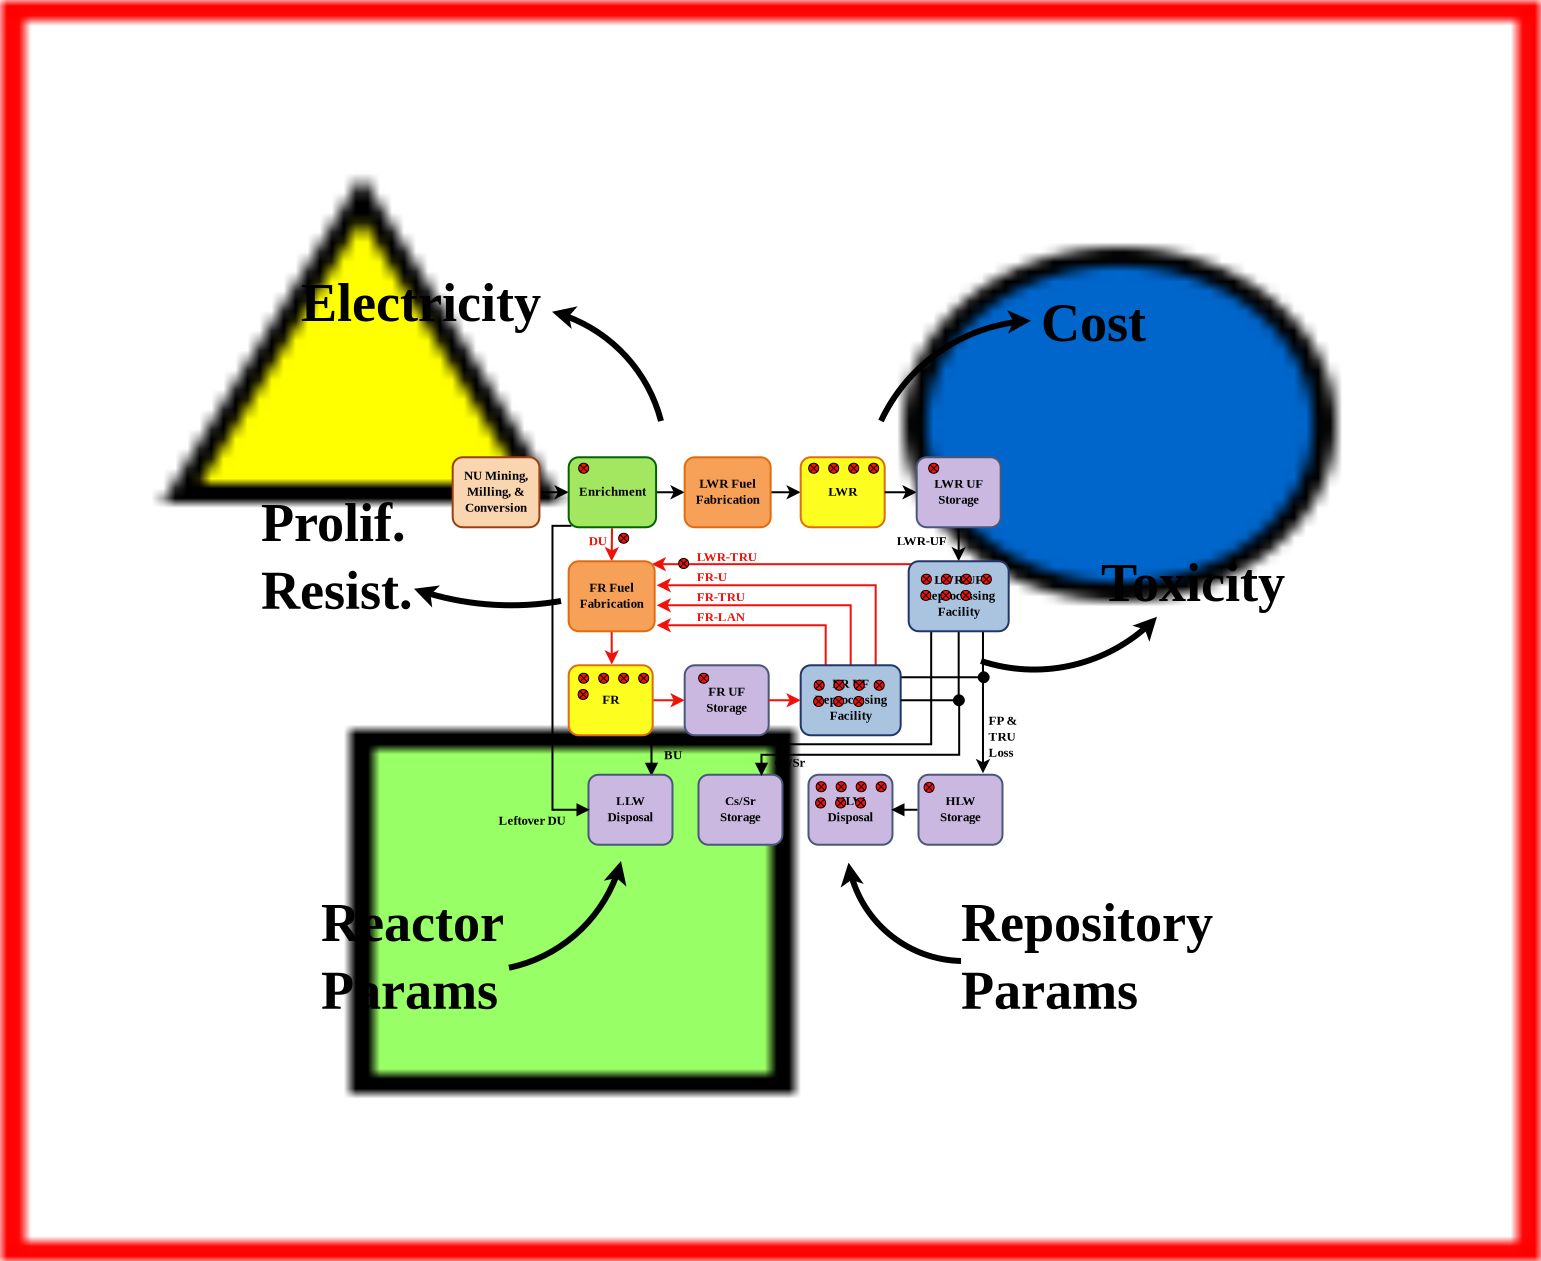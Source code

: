 <?xml version="1.0" encoding="UTF-8"?>
<dia:diagram xmlns:dia="http://www.lysator.liu.se/~alla/dia/">
  <dia:layer name="Background" visible="true" active="true">
    <dia:object type="Standard - Image" version="0" id="O0">
      <dia:attribute name="obj_pos">
        <dia:point val="0,0"/>
      </dia:attribute>
      <dia:attribute name="obj_bb">
        <dia:rectangle val="-0.05,-0.05;77.036,63.05"/>
      </dia:attribute>
      <dia:attribute name="elem_corner">
        <dia:point val="0,0"/>
      </dia:attribute>
      <dia:attribute name="elem_width">
        <dia:real val="76.986"/>
      </dia:attribute>
      <dia:attribute name="elem_height">
        <dia:real val="63"/>
      </dia:attribute>
      <dia:attribute name="draw_border">
        <dia:boolean val="false"/>
      </dia:attribute>
      <dia:attribute name="keep_aspect">
        <dia:boolean val="true"/>
      </dia:attribute>
      <dia:attribute name="file">
        <dia:string>#Frame.png#</dia:string>
      </dia:attribute>
    </dia:object>
    <dia:object type="Standard - Arc" version="0" id="O1">
      <dia:attribute name="obj_pos">
        <dia:point val="33,21"/>
      </dia:attribute>
      <dia:attribute name="obj_bb">
        <dia:rectangle val="27.337,15.265;33.212,21.212"/>
      </dia:attribute>
      <dia:attribute name="conn_endpoints">
        <dia:point val="33,21"/>
        <dia:point val="27.549,15.537"/>
      </dia:attribute>
      <dia:attribute name="curve_distance">
        <dia:real val="1.051"/>
      </dia:attribute>
      <dia:attribute name="line_width">
        <dia:real val="0.3"/>
      </dia:attribute>
      <dia:attribute name="end_arrow">
        <dia:enum val="22"/>
      </dia:attribute>
      <dia:attribute name="end_arrow_length">
        <dia:real val="0.5"/>
      </dia:attribute>
      <dia:attribute name="end_arrow_width">
        <dia:real val="0.5"/>
      </dia:attribute>
    </dia:object>
    <dia:object type="Standard - Arc" version="0" id="O2">
      <dia:attribute name="obj_pos">
        <dia:point val="44,21"/>
      </dia:attribute>
      <dia:attribute name="obj_bb">
        <dia:rectangle val="43.792,15.454;51.707,21.208"/>
      </dia:attribute>
      <dia:attribute name="conn_endpoints">
        <dia:point val="44,21"/>
        <dia:point val="51.499,15.987"/>
      </dia:attribute>
      <dia:attribute name="curve_distance">
        <dia:real val="-1.259"/>
      </dia:attribute>
      <dia:attribute name="line_width">
        <dia:real val="0.3"/>
      </dia:attribute>
      <dia:attribute name="end_arrow">
        <dia:enum val="22"/>
      </dia:attribute>
      <dia:attribute name="end_arrow_length">
        <dia:real val="0.5"/>
      </dia:attribute>
      <dia:attribute name="end_arrow_width">
        <dia:real val="0.5"/>
      </dia:attribute>
    </dia:object>
    <dia:object type="Standard - Arc" version="0" id="O3">
      <dia:attribute name="obj_pos">
        <dia:point val="28,30"/>
      </dia:attribute>
      <dia:attribute name="obj_bb">
        <dia:rectangle val="20.487,29.215;28.162,30.364"/>
      </dia:attribute>
      <dia:attribute name="conn_endpoints">
        <dia:point val="28,30"/>
        <dia:point val="20.649,29.387"/>
      </dia:attribute>
      <dia:attribute name="curve_distance">
        <dia:real val="-0.472"/>
      </dia:attribute>
      <dia:attribute name="line_width">
        <dia:real val="0.3"/>
      </dia:attribute>
      <dia:attribute name="end_arrow">
        <dia:enum val="22"/>
      </dia:attribute>
      <dia:attribute name="end_arrow_length">
        <dia:real val="0.5"/>
      </dia:attribute>
      <dia:attribute name="end_arrow_width">
        <dia:real val="0.5"/>
      </dia:attribute>
    </dia:object>
    <dia:object type="Standard - Arc" version="0" id="O4">
      <dia:attribute name="obj_pos">
        <dia:point val="49,33"/>
      </dia:attribute>
      <dia:attribute name="obj_bb">
        <dia:rectangle val="48.818,30.605;57.981,33.578"/>
      </dia:attribute>
      <dia:attribute name="conn_endpoints">
        <dia:point val="49,33"/>
        <dia:point val="57.799,30.787"/>
      </dia:attribute>
      <dia:attribute name="curve_distance">
        <dia:real val="1.319"/>
      </dia:attribute>
      <dia:attribute name="line_width">
        <dia:real val="0.3"/>
      </dia:attribute>
      <dia:attribute name="end_arrow">
        <dia:enum val="22"/>
      </dia:attribute>
      <dia:attribute name="end_arrow_length">
        <dia:real val="0.5"/>
      </dia:attribute>
      <dia:attribute name="end_arrow_width">
        <dia:real val="0.5"/>
      </dia:attribute>
    </dia:object>
    <dia:object type="Standard - Arc" version="0" id="O5">
      <dia:attribute name="obj_pos">
        <dia:point val="25.399,48.337"/>
      </dia:attribute>
      <dia:attribute name="obj_bb">
        <dia:rectangle val="25.187,42.788;31.272,48.549"/>
      </dia:attribute>
      <dia:attribute name="conn_endpoints">
        <dia:point val="25.399,48.337"/>
        <dia:point val="31,43"/>
      </dia:attribute>
      <dia:attribute name="curve_distance">
        <dia:real val="1.102"/>
      </dia:attribute>
      <dia:attribute name="line_width">
        <dia:real val="0.3"/>
      </dia:attribute>
      <dia:attribute name="end_arrow">
        <dia:enum val="22"/>
      </dia:attribute>
      <dia:attribute name="end_arrow_length">
        <dia:real val="0.5"/>
      </dia:attribute>
      <dia:attribute name="end_arrow_width">
        <dia:real val="0.5"/>
      </dia:attribute>
    </dia:object>
    <dia:object type="Standard - Arc" version="0" id="O6">
      <dia:attribute name="obj_pos">
        <dia:point val="48,48"/>
      </dia:attribute>
      <dia:attribute name="obj_bb">
        <dia:rectangle val="41.981,42.87;48.212,48.212"/>
      </dia:attribute>
      <dia:attribute name="conn_endpoints">
        <dia:point val="48,48"/>
        <dia:point val="42.376,43.082"/>
      </dia:attribute>
      <dia:attribute name="curve_distance">
        <dia:real val="-1.353"/>
      </dia:attribute>
      <dia:attribute name="line_width">
        <dia:real val="0.3"/>
      </dia:attribute>
      <dia:attribute name="end_arrow">
        <dia:enum val="22"/>
      </dia:attribute>
      <dia:attribute name="end_arrow_length">
        <dia:real val="0.5"/>
      </dia:attribute>
      <dia:attribute name="end_arrow_width">
        <dia:real val="0.5"/>
      </dia:attribute>
    </dia:object>
    <dia:object type="Standard - Text" version="1" id="O7">
      <dia:attribute name="obj_pos">
        <dia:point val="16,47"/>
      </dia:attribute>
      <dia:attribute name="obj_bb">
        <dia:rectangle val="16,44.586;25.178,50.973"/>
      </dia:attribute>
      <dia:attribute name="text">
        <dia:composite type="text">
          <dia:attribute name="string">
            <dia:string>#Reactor
Params#</dia:string>
          </dia:attribute>
          <dia:attribute name="font">
            <dia:font family="Times New Roman" style="80" name="Times-Bold"/>
          </dia:attribute>
          <dia:attribute name="height">
            <dia:real val="3.387"/>
          </dia:attribute>
          <dia:attribute name="pos">
            <dia:point val="16,47"/>
          </dia:attribute>
          <dia:attribute name="color">
            <dia:color val="#000000"/>
          </dia:attribute>
          <dia:attribute name="alignment">
            <dia:enum val="0"/>
          </dia:attribute>
        </dia:composite>
      </dia:attribute>
      <dia:attribute name="valign">
        <dia:enum val="3"/>
      </dia:attribute>
    </dia:object>
    <dia:object type="Standard - Text" version="1" id="O8">
      <dia:attribute name="obj_pos">
        <dia:point val="48,47"/>
      </dia:attribute>
      <dia:attribute name="obj_bb">
        <dia:rectangle val="48,44.586;60.645,50.973"/>
      </dia:attribute>
      <dia:attribute name="text">
        <dia:composite type="text">
          <dia:attribute name="string">
            <dia:string>#Repository
Params#</dia:string>
          </dia:attribute>
          <dia:attribute name="font">
            <dia:font family="Times New Roman" style="80" name="Times-Bold"/>
          </dia:attribute>
          <dia:attribute name="height">
            <dia:real val="3.387"/>
          </dia:attribute>
          <dia:attribute name="pos">
            <dia:point val="48,47"/>
          </dia:attribute>
          <dia:attribute name="color">
            <dia:color val="#000000"/>
          </dia:attribute>
          <dia:attribute name="alignment">
            <dia:enum val="0"/>
          </dia:attribute>
        </dia:composite>
      </dia:attribute>
      <dia:attribute name="valign">
        <dia:enum val="3"/>
      </dia:attribute>
    </dia:object>
    <dia:object type="Standard - Text" version="1" id="O9">
      <dia:attribute name="obj_pos">
        <dia:point val="13,27"/>
      </dia:attribute>
      <dia:attribute name="obj_bb">
        <dia:rectangle val="13,24.586;20.602,30.973"/>
      </dia:attribute>
      <dia:attribute name="text">
        <dia:composite type="text">
          <dia:attribute name="string">
            <dia:string>#Prolif.
Resist.#</dia:string>
          </dia:attribute>
          <dia:attribute name="font">
            <dia:font family="Times New Roman" style="80" name="Times-Bold"/>
          </dia:attribute>
          <dia:attribute name="height">
            <dia:real val="3.387"/>
          </dia:attribute>
          <dia:attribute name="pos">
            <dia:point val="13,27"/>
          </dia:attribute>
          <dia:attribute name="color">
            <dia:color val="#000000"/>
          </dia:attribute>
          <dia:attribute name="alignment">
            <dia:enum val="0"/>
          </dia:attribute>
        </dia:composite>
      </dia:attribute>
      <dia:attribute name="valign">
        <dia:enum val="3"/>
      </dia:attribute>
    </dia:object>
    <dia:object type="Standard - Text" version="1" id="O10">
      <dia:attribute name="obj_pos">
        <dia:point val="15,16"/>
      </dia:attribute>
      <dia:attribute name="obj_bb">
        <dia:rectangle val="15,13.586;27.038,16.586"/>
      </dia:attribute>
      <dia:attribute name="text">
        <dia:composite type="text">
          <dia:attribute name="string">
            <dia:string>#Electricity#</dia:string>
          </dia:attribute>
          <dia:attribute name="font">
            <dia:font family="Times New Roman" style="80" name="Times-Bold"/>
          </dia:attribute>
          <dia:attribute name="height">
            <dia:real val="3.387"/>
          </dia:attribute>
          <dia:attribute name="pos">
            <dia:point val="15,16"/>
          </dia:attribute>
          <dia:attribute name="color">
            <dia:color val="#000000"/>
          </dia:attribute>
          <dia:attribute name="alignment">
            <dia:enum val="0"/>
          </dia:attribute>
        </dia:composite>
      </dia:attribute>
      <dia:attribute name="valign">
        <dia:enum val="3"/>
      </dia:attribute>
    </dia:object>
    <dia:object type="Standard - Text" version="1" id="O11">
      <dia:attribute name="obj_pos">
        <dia:point val="52,17"/>
      </dia:attribute>
      <dia:attribute name="obj_bb">
        <dia:rectangle val="52,14.586;57.269,17.586"/>
      </dia:attribute>
      <dia:attribute name="text">
        <dia:composite type="text">
          <dia:attribute name="string">
            <dia:string>#Cost#</dia:string>
          </dia:attribute>
          <dia:attribute name="font">
            <dia:font family="Times New Roman" style="80" name="Times-Bold"/>
          </dia:attribute>
          <dia:attribute name="height">
            <dia:real val="3.387"/>
          </dia:attribute>
          <dia:attribute name="pos">
            <dia:point val="52,17"/>
          </dia:attribute>
          <dia:attribute name="color">
            <dia:color val="#000000"/>
          </dia:attribute>
          <dia:attribute name="alignment">
            <dia:enum val="0"/>
          </dia:attribute>
        </dia:composite>
      </dia:attribute>
      <dia:attribute name="valign">
        <dia:enum val="3"/>
      </dia:attribute>
    </dia:object>
    <dia:object type="Standard - Text" version="1" id="O12">
      <dia:attribute name="obj_pos">
        <dia:point val="55,30"/>
      </dia:attribute>
      <dia:attribute name="obj_bb">
        <dia:rectangle val="55,27.586;64.235,30.586"/>
      </dia:attribute>
      <dia:attribute name="text">
        <dia:composite type="text">
          <dia:attribute name="string">
            <dia:string>#Toxicity#</dia:string>
          </dia:attribute>
          <dia:attribute name="font">
            <dia:font family="Times New Roman" style="80" name="Times-Bold"/>
          </dia:attribute>
          <dia:attribute name="height">
            <dia:real val="3.387"/>
          </dia:attribute>
          <dia:attribute name="pos">
            <dia:point val="55,30"/>
          </dia:attribute>
          <dia:attribute name="color">
            <dia:color val="#000000"/>
          </dia:attribute>
          <dia:attribute name="alignment">
            <dia:enum val="0"/>
          </dia:attribute>
        </dia:composite>
      </dia:attribute>
      <dia:attribute name="valign">
        <dia:enum val="3"/>
      </dia:attribute>
    </dia:object>
    <dia:group>
      <dia:object type="Standard - ZigZagLine" version="1" id="O13">
        <dia:attribute name="obj_pos">
          <dia:point val="46.509,31.113"/>
        </dia:attribute>
        <dia:attribute name="obj_bb">
          <dia:rectangle val="32.193,31.063;46.559,38.8"/>
        </dia:attribute>
        <dia:attribute name="orth_points">
          <dia:point val="46.509,31.113"/>
          <dia:point val="46.509,37.163"/>
          <dia:point val="32.524,37.163"/>
          <dia:point val="32.524,38.688"/>
        </dia:attribute>
        <dia:attribute name="orth_orient">
          <dia:enum val="1"/>
          <dia:enum val="0"/>
          <dia:enum val="1"/>
        </dia:attribute>
        <dia:attribute name="autorouting">
          <dia:boolean val="false"/>
        </dia:attribute>
        <dia:attribute name="end_arrow">
          <dia:enum val="3"/>
        </dia:attribute>
        <dia:attribute name="end_arrow_length">
          <dia:real val="0.5"/>
        </dia:attribute>
        <dia:attribute name="end_arrow_width">
          <dia:real val="0.5"/>
        </dia:attribute>
        <dia:connections>
          <dia:connection handle="1" to="O15" connection="3"/>
        </dia:connections>
      </dia:object>
      <dia:object type="Standard - Line" version="0" id="O14">
        <dia:attribute name="obj_pos">
          <dia:point val="49.099,31.213"/>
        </dia:attribute>
        <dia:attribute name="obj_bb">
          <dia:rectangle val="48.737,31.163;49.461,38.725"/>
        </dia:attribute>
        <dia:attribute name="conn_endpoints">
          <dia:point val="49.099,31.213"/>
          <dia:point val="49.099,38.613"/>
        </dia:attribute>
        <dia:attribute name="numcp">
          <dia:int val="1"/>
        </dia:attribute>
        <dia:attribute name="end_arrow">
          <dia:enum val="22"/>
        </dia:attribute>
        <dia:attribute name="end_arrow_length">
          <dia:real val="0.5"/>
        </dia:attribute>
        <dia:attribute name="end_arrow_width">
          <dia:real val="0.5"/>
        </dia:attribute>
      </dia:object>
      <dia:object type="Flowchart - Box" version="0" id="O15">
        <dia:attribute name="obj_pos">
          <dia:point val="29.374,38.688"/>
        </dia:attribute>
        <dia:attribute name="obj_bb">
          <dia:rectangle val="29.324,38.638;33.624,42.238"/>
        </dia:attribute>
        <dia:attribute name="elem_corner">
          <dia:point val="29.374,38.688"/>
        </dia:attribute>
        <dia:attribute name="elem_width">
          <dia:real val="4.2"/>
        </dia:attribute>
        <dia:attribute name="elem_height">
          <dia:real val="3.5"/>
        </dia:attribute>
        <dia:attribute name="border_width">
          <dia:real val="0.1"/>
        </dia:attribute>
        <dia:attribute name="border_color">
          <dia:color val="#49577a"/>
        </dia:attribute>
        <dia:attribute name="inner_color">
          <dia:color val="#cab8e0"/>
        </dia:attribute>
        <dia:attribute name="show_background">
          <dia:boolean val="true"/>
        </dia:attribute>
        <dia:attribute name="corner_radius">
          <dia:real val="0.5"/>
        </dia:attribute>
        <dia:attribute name="padding">
          <dia:real val="0.5"/>
        </dia:attribute>
        <dia:attribute name="text">
          <dia:composite type="text">
            <dia:attribute name="string">
              <dia:string>#LLW
Disposal#</dia:string>
            </dia:attribute>
            <dia:attribute name="font">
              <dia:font family="Times New Roman" style="80" name="Times-Bold"/>
            </dia:attribute>
            <dia:attribute name="height">
              <dia:real val="0.8"/>
            </dia:attribute>
            <dia:attribute name="pos">
              <dia:point val="31.474,40.208"/>
            </dia:attribute>
            <dia:attribute name="color">
              <dia:color val="#000000"/>
            </dia:attribute>
            <dia:attribute name="alignment">
              <dia:enum val="1"/>
            </dia:attribute>
          </dia:composite>
        </dia:attribute>
      </dia:object>
      <dia:object type="Standard - Text" version="1" id="O16">
        <dia:attribute name="obj_pos">
          <dia:point val="49.374,36.188"/>
        </dia:attribute>
        <dia:attribute name="obj_bb">
          <dia:rectangle val="49.374,35.617;50.974,37.926"/>
        </dia:attribute>
        <dia:attribute name="text">
          <dia:composite type="text">
            <dia:attribute name="string">
              <dia:string>#FP &amp; 
TRU 
Loss#</dia:string>
            </dia:attribute>
            <dia:attribute name="font">
              <dia:font family="Times New Roman" style="80" name="Times-Bold"/>
            </dia:attribute>
            <dia:attribute name="height">
              <dia:real val="0.8"/>
            </dia:attribute>
            <dia:attribute name="pos">
              <dia:point val="49.374,36.188"/>
            </dia:attribute>
            <dia:attribute name="color">
              <dia:color val="#000000"/>
            </dia:attribute>
            <dia:attribute name="alignment">
              <dia:enum val="0"/>
            </dia:attribute>
          </dia:composite>
        </dia:attribute>
        <dia:attribute name="valign">
          <dia:enum val="3"/>
        </dia:attribute>
      </dia:object>
      <dia:object type="Flowchart - Box" version="0" id="O17">
        <dia:attribute name="obj_pos">
          <dia:point val="34.874,38.688"/>
        </dia:attribute>
        <dia:attribute name="obj_bb">
          <dia:rectangle val="34.824,38.638;39.124,42.238"/>
        </dia:attribute>
        <dia:attribute name="elem_corner">
          <dia:point val="34.874,38.688"/>
        </dia:attribute>
        <dia:attribute name="elem_width">
          <dia:real val="4.2"/>
        </dia:attribute>
        <dia:attribute name="elem_height">
          <dia:real val="3.5"/>
        </dia:attribute>
        <dia:attribute name="border_width">
          <dia:real val="0.1"/>
        </dia:attribute>
        <dia:attribute name="border_color">
          <dia:color val="#49577a"/>
        </dia:attribute>
        <dia:attribute name="inner_color">
          <dia:color val="#cab8e0"/>
        </dia:attribute>
        <dia:attribute name="show_background">
          <dia:boolean val="true"/>
        </dia:attribute>
        <dia:attribute name="corner_radius">
          <dia:real val="0.5"/>
        </dia:attribute>
        <dia:attribute name="padding">
          <dia:real val="0.5"/>
        </dia:attribute>
        <dia:attribute name="text">
          <dia:composite type="text">
            <dia:attribute name="string">
              <dia:string>#Cs/Sr
Storage#</dia:string>
            </dia:attribute>
            <dia:attribute name="font">
              <dia:font family="Times New Roman" style="80" name="Times-Bold"/>
            </dia:attribute>
            <dia:attribute name="height">
              <dia:real val="0.8"/>
            </dia:attribute>
            <dia:attribute name="pos">
              <dia:point val="36.974,40.208"/>
            </dia:attribute>
            <dia:attribute name="color">
              <dia:color val="#000000"/>
            </dia:attribute>
            <dia:attribute name="alignment">
              <dia:enum val="1"/>
            </dia:attribute>
          </dia:composite>
        </dia:attribute>
      </dia:object>
      <dia:object type="Flowchart - Box" version="0" id="O18">
        <dia:attribute name="obj_pos">
          <dia:point val="40.374,38.688"/>
        </dia:attribute>
        <dia:attribute name="obj_bb">
          <dia:rectangle val="40.324,38.638;44.624,42.238"/>
        </dia:attribute>
        <dia:attribute name="elem_corner">
          <dia:point val="40.374,38.688"/>
        </dia:attribute>
        <dia:attribute name="elem_width">
          <dia:real val="4.2"/>
        </dia:attribute>
        <dia:attribute name="elem_height">
          <dia:real val="3.5"/>
        </dia:attribute>
        <dia:attribute name="border_width">
          <dia:real val="0.1"/>
        </dia:attribute>
        <dia:attribute name="border_color">
          <dia:color val="#49577a"/>
        </dia:attribute>
        <dia:attribute name="inner_color">
          <dia:color val="#cab8e0"/>
        </dia:attribute>
        <dia:attribute name="show_background">
          <dia:boolean val="true"/>
        </dia:attribute>
        <dia:attribute name="corner_radius">
          <dia:real val="0.5"/>
        </dia:attribute>
        <dia:attribute name="padding">
          <dia:real val="0.5"/>
        </dia:attribute>
        <dia:attribute name="text">
          <dia:composite type="text">
            <dia:attribute name="string">
              <dia:string>#HLW
Disposal#</dia:string>
            </dia:attribute>
            <dia:attribute name="font">
              <dia:font family="Times New Roman" style="80" name="Times-Bold"/>
            </dia:attribute>
            <dia:attribute name="height">
              <dia:real val="0.8"/>
            </dia:attribute>
            <dia:attribute name="pos">
              <dia:point val="42.474,40.208"/>
            </dia:attribute>
            <dia:attribute name="color">
              <dia:color val="#000000"/>
            </dia:attribute>
            <dia:attribute name="alignment">
              <dia:enum val="1"/>
            </dia:attribute>
          </dia:composite>
        </dia:attribute>
      </dia:object>
      <dia:object type="Standard - ZigZagLine" version="1" id="O19">
        <dia:attribute name="obj_pos">
          <dia:point val="47.909,35.238"/>
        </dia:attribute>
        <dia:attribute name="obj_bb">
          <dia:rectangle val="37.693,35.188;47.959,38.8"/>
        </dia:attribute>
        <dia:attribute name="orth_points">
          <dia:point val="47.909,35.238"/>
          <dia:point val="47.909,37.688"/>
          <dia:point val="38.024,37.688"/>
          <dia:point val="38.024,38.688"/>
        </dia:attribute>
        <dia:attribute name="orth_orient">
          <dia:enum val="1"/>
          <dia:enum val="0"/>
          <dia:enum val="1"/>
        </dia:attribute>
        <dia:attribute name="autorouting">
          <dia:boolean val="false"/>
        </dia:attribute>
        <dia:attribute name="end_arrow">
          <dia:enum val="3"/>
        </dia:attribute>
        <dia:attribute name="end_arrow_length">
          <dia:real val="0.5"/>
        </dia:attribute>
        <dia:attribute name="end_arrow_width">
          <dia:real val="0.5"/>
        </dia:attribute>
        <dia:connections>
          <dia:connection handle="1" to="O17" connection="3"/>
        </dia:connections>
      </dia:object>
      <dia:object type="Standard - Text" version="1" id="O20">
        <dia:attribute name="obj_pos">
          <dia:point val="38.674,38.288"/>
        </dia:attribute>
        <dia:attribute name="obj_bb">
          <dia:rectangle val="38.674,37.718;40.203,38.426"/>
        </dia:attribute>
        <dia:attribute name="text">
          <dia:composite type="text">
            <dia:attribute name="string">
              <dia:string>#Cs/Sr#</dia:string>
            </dia:attribute>
            <dia:attribute name="font">
              <dia:font family="Times New Roman" style="80" name="Times-Bold"/>
            </dia:attribute>
            <dia:attribute name="height">
              <dia:real val="0.8"/>
            </dia:attribute>
            <dia:attribute name="pos">
              <dia:point val="38.674,38.288"/>
            </dia:attribute>
            <dia:attribute name="color">
              <dia:color val="#000000"/>
            </dia:attribute>
            <dia:attribute name="alignment">
              <dia:enum val="0"/>
            </dia:attribute>
          </dia:composite>
        </dia:attribute>
        <dia:attribute name="valign">
          <dia:enum val="3"/>
        </dia:attribute>
      </dia:object>
      <dia:object type="Standard - Text" version="1" id="O21">
        <dia:attribute name="obj_pos">
          <dia:point val="33.149,37.913"/>
        </dia:attribute>
        <dia:attribute name="obj_bb">
          <dia:rectangle val="33.149,37.343;34.038,38.051"/>
        </dia:attribute>
        <dia:attribute name="text">
          <dia:composite type="text">
            <dia:attribute name="string">
              <dia:string>#BU#</dia:string>
            </dia:attribute>
            <dia:attribute name="font">
              <dia:font family="Times New Roman" style="80" name="Times-Bold"/>
            </dia:attribute>
            <dia:attribute name="height">
              <dia:real val="0.8"/>
            </dia:attribute>
            <dia:attribute name="pos">
              <dia:point val="33.149,37.913"/>
            </dia:attribute>
            <dia:attribute name="color">
              <dia:color val="#000000"/>
            </dia:attribute>
            <dia:attribute name="alignment">
              <dia:enum val="0"/>
            </dia:attribute>
          </dia:composite>
        </dia:attribute>
        <dia:attribute name="valign">
          <dia:enum val="3"/>
        </dia:attribute>
      </dia:object>
      <dia:object type="Standard - ZigZagLine" version="1" id="O22">
        <dia:attribute name="obj_pos">
          <dia:point val="28.521,26.241"/>
        </dia:attribute>
        <dia:attribute name="obj_bb">
          <dia:rectangle val="27.524,26.191;29.486,40.769"/>
        </dia:attribute>
        <dia:attribute name="orth_points">
          <dia:point val="28.521,26.241"/>
          <dia:point val="27.574,26.241"/>
          <dia:point val="27.574,40.438"/>
          <dia:point val="29.374,40.438"/>
        </dia:attribute>
        <dia:attribute name="orth_orient">
          <dia:enum val="0"/>
          <dia:enum val="1"/>
          <dia:enum val="0"/>
        </dia:attribute>
        <dia:attribute name="autorouting">
          <dia:boolean val="false"/>
        </dia:attribute>
        <dia:attribute name="end_arrow">
          <dia:enum val="3"/>
        </dia:attribute>
        <dia:attribute name="end_arrow_length">
          <dia:real val="0.5"/>
        </dia:attribute>
        <dia:attribute name="end_arrow_width">
          <dia:real val="0.5"/>
        </dia:attribute>
      </dia:object>
      <dia:object type="Standard - Text" version="1" id="O23">
        <dia:attribute name="obj_pos">
          <dia:point val="24.874,41.188"/>
        </dia:attribute>
        <dia:attribute name="obj_bb">
          <dia:rectangle val="24.874,40.617;28.292,41.326"/>
        </dia:attribute>
        <dia:attribute name="text">
          <dia:composite type="text">
            <dia:attribute name="string">
              <dia:string>#Leftover DU#</dia:string>
            </dia:attribute>
            <dia:attribute name="font">
              <dia:font family="Times New Roman" style="80" name="Times-Bold"/>
            </dia:attribute>
            <dia:attribute name="height">
              <dia:real val="0.8"/>
            </dia:attribute>
            <dia:attribute name="pos">
              <dia:point val="24.874,41.188"/>
            </dia:attribute>
            <dia:attribute name="color">
              <dia:color val="#000000"/>
            </dia:attribute>
            <dia:attribute name="alignment">
              <dia:enum val="0"/>
            </dia:attribute>
          </dia:composite>
        </dia:attribute>
        <dia:attribute name="valign">
          <dia:enum val="3"/>
        </dia:attribute>
      </dia:object>
      <dia:object type="Flowchart - Box" version="0" id="O24">
        <dia:attribute name="obj_pos">
          <dia:point val="45.874,38.688"/>
        </dia:attribute>
        <dia:attribute name="obj_bb">
          <dia:rectangle val="45.824,38.638;50.124,42.238"/>
        </dia:attribute>
        <dia:attribute name="elem_corner">
          <dia:point val="45.874,38.688"/>
        </dia:attribute>
        <dia:attribute name="elem_width">
          <dia:real val="4.2"/>
        </dia:attribute>
        <dia:attribute name="elem_height">
          <dia:real val="3.5"/>
        </dia:attribute>
        <dia:attribute name="border_width">
          <dia:real val="0.1"/>
        </dia:attribute>
        <dia:attribute name="border_color">
          <dia:color val="#49577a"/>
        </dia:attribute>
        <dia:attribute name="inner_color">
          <dia:color val="#cab8e0"/>
        </dia:attribute>
        <dia:attribute name="show_background">
          <dia:boolean val="true"/>
        </dia:attribute>
        <dia:attribute name="corner_radius">
          <dia:real val="0.5"/>
        </dia:attribute>
        <dia:attribute name="padding">
          <dia:real val="0.5"/>
        </dia:attribute>
        <dia:attribute name="text">
          <dia:composite type="text">
            <dia:attribute name="string">
              <dia:string>#HLW
Storage#</dia:string>
            </dia:attribute>
            <dia:attribute name="font">
              <dia:font family="Times New Roman" style="80" name="Times-Bold"/>
            </dia:attribute>
            <dia:attribute name="height">
              <dia:real val="0.8"/>
            </dia:attribute>
            <dia:attribute name="pos">
              <dia:point val="47.974,40.208"/>
            </dia:attribute>
            <dia:attribute name="color">
              <dia:color val="#000000"/>
            </dia:attribute>
            <dia:attribute name="alignment">
              <dia:enum val="1"/>
            </dia:attribute>
          </dia:composite>
        </dia:attribute>
      </dia:object>
      <dia:object type="Standard - Line" version="0" id="O25">
        <dia:attribute name="obj_pos">
          <dia:point val="45.824,40.438"/>
        </dia:attribute>
        <dia:attribute name="obj_bb">
          <dia:rectangle val="44.462,40.107;45.874,40.769"/>
        </dia:attribute>
        <dia:attribute name="conn_endpoints">
          <dia:point val="45.824,40.438"/>
          <dia:point val="44.574,40.438"/>
        </dia:attribute>
        <dia:attribute name="numcp">
          <dia:int val="1"/>
        </dia:attribute>
        <dia:attribute name="end_arrow">
          <dia:enum val="3"/>
        </dia:attribute>
        <dia:attribute name="end_arrow_length">
          <dia:real val="0.5"/>
        </dia:attribute>
        <dia:attribute name="end_arrow_width">
          <dia:real val="0.5"/>
        </dia:attribute>
        <dia:connections>
          <dia:connection handle="0" to="O24" connection="16"/>
          <dia:connection handle="1" to="O18" connection="8"/>
        </dia:connections>
      </dia:object>
      <dia:object type="Standard - Line" version="0" id="O26">
        <dia:attribute name="obj_pos">
          <dia:point val="47.884,30.963"/>
        </dia:attribute>
        <dia:attribute name="obj_bb">
          <dia:rectangle val="47.834,30.913;47.934,35.013"/>
        </dia:attribute>
        <dia:attribute name="conn_endpoints">
          <dia:point val="47.884,30.963"/>
          <dia:point val="47.884,34.963"/>
        </dia:attribute>
        <dia:attribute name="numcp">
          <dia:int val="1"/>
        </dia:attribute>
      </dia:object>
      <dia:object type="Standard - Line" version="0" id="O27">
        <dia:attribute name="obj_pos">
          <dia:point val="44.784,33.813"/>
        </dia:attribute>
        <dia:attribute name="obj_bb">
          <dia:rectangle val="44.734,33.492;49.455,34.133"/>
        </dia:attribute>
        <dia:attribute name="conn_endpoints">
          <dia:point val="44.784,33.813"/>
          <dia:point val="49.384,33.813"/>
        </dia:attribute>
        <dia:attribute name="numcp">
          <dia:int val="1"/>
        </dia:attribute>
        <dia:attribute name="end_arrow">
          <dia:enum val="8"/>
        </dia:attribute>
        <dia:attribute name="end_arrow_length">
          <dia:real val="0.5"/>
        </dia:attribute>
        <dia:attribute name="end_arrow_width">
          <dia:real val="0.5"/>
        </dia:attribute>
      </dia:object>
      <dia:object type="Standard - ZigZagLine" version="1" id="O28">
        <dia:attribute name="obj_pos">
          <dia:point val="41.234,33.213"/>
        </dia:attribute>
        <dia:attribute name="obj_bb">
          <dia:rectangle val="32.172,30.851;41.284,33.263"/>
        </dia:attribute>
        <dia:attribute name="orth_points">
          <dia:point val="41.234,33.213"/>
          <dia:point val="41.234,31.213"/>
          <dia:point val="32.784,31.213"/>
          <dia:point val="32.784,31.213"/>
        </dia:attribute>
        <dia:attribute name="orth_orient">
          <dia:enum val="1"/>
          <dia:enum val="0"/>
          <dia:enum val="1"/>
        </dia:attribute>
        <dia:attribute name="autorouting">
          <dia:boolean val="false"/>
        </dia:attribute>
        <dia:attribute name="line_color">
          <dia:color val="#f21007"/>
        </dia:attribute>
        <dia:attribute name="end_arrow">
          <dia:enum val="22"/>
        </dia:attribute>
        <dia:attribute name="end_arrow_length">
          <dia:real val="0.5"/>
        </dia:attribute>
        <dia:attribute name="end_arrow_width">
          <dia:real val="0.5"/>
        </dia:attribute>
        <dia:connections>
          <dia:connection handle="0" to="O52" connection="1"/>
        </dia:connections>
      </dia:object>
      <dia:object type="Standard - ZigZagLine" version="1" id="O29">
        <dia:attribute name="obj_pos">
          <dia:point val="42.484,33.213"/>
        </dia:attribute>
        <dia:attribute name="obj_bb">
          <dia:rectangle val="32.172,29.851;42.534,33.263"/>
        </dia:attribute>
        <dia:attribute name="orth_points">
          <dia:point val="42.484,33.213"/>
          <dia:point val="42.484,30.213"/>
          <dia:point val="32.784,30.213"/>
          <dia:point val="32.784,30.213"/>
        </dia:attribute>
        <dia:attribute name="orth_orient">
          <dia:enum val="1"/>
          <dia:enum val="0"/>
          <dia:enum val="1"/>
        </dia:attribute>
        <dia:attribute name="autorouting">
          <dia:boolean val="false"/>
        </dia:attribute>
        <dia:attribute name="line_color">
          <dia:color val="#f21007"/>
        </dia:attribute>
        <dia:attribute name="end_arrow">
          <dia:enum val="22"/>
        </dia:attribute>
        <dia:attribute name="end_arrow_length">
          <dia:real val="0.5"/>
        </dia:attribute>
        <dia:attribute name="end_arrow_width">
          <dia:real val="0.5"/>
        </dia:attribute>
        <dia:connections>
          <dia:connection handle="0" to="O52" connection="2"/>
        </dia:connections>
      </dia:object>
      <dia:object type="Standard - ZigZagLine" version="1" id="O30">
        <dia:attribute name="obj_pos">
          <dia:point val="43.734,33.213"/>
        </dia:attribute>
        <dia:attribute name="obj_bb">
          <dia:rectangle val="32.172,28.851;43.784,33.263"/>
        </dia:attribute>
        <dia:attribute name="orth_points">
          <dia:point val="43.734,33.213"/>
          <dia:point val="43.734,29.213"/>
          <dia:point val="32.784,29.213"/>
          <dia:point val="32.784,29.213"/>
        </dia:attribute>
        <dia:attribute name="orth_orient">
          <dia:enum val="1"/>
          <dia:enum val="0"/>
          <dia:enum val="1"/>
        </dia:attribute>
        <dia:attribute name="autorouting">
          <dia:boolean val="false"/>
        </dia:attribute>
        <dia:attribute name="line_color">
          <dia:color val="#f21007"/>
        </dia:attribute>
        <dia:attribute name="end_arrow">
          <dia:enum val="22"/>
        </dia:attribute>
        <dia:attribute name="end_arrow_length">
          <dia:real val="0.5"/>
        </dia:attribute>
        <dia:attribute name="end_arrow_width">
          <dia:real val="0.5"/>
        </dia:attribute>
        <dia:connections>
          <dia:connection handle="0" to="O52" connection="3"/>
        </dia:connections>
      </dia:object>
      <dia:object type="Standard - Line" version="0" id="O31">
        <dia:attribute name="obj_pos">
          <dia:point val="32.584,34.963"/>
        </dia:attribute>
        <dia:attribute name="obj_bb">
          <dia:rectangle val="32.534,34.601;34.296,35.325"/>
        </dia:attribute>
        <dia:attribute name="conn_endpoints">
          <dia:point val="32.584,34.963"/>
          <dia:point val="34.184,34.963"/>
        </dia:attribute>
        <dia:attribute name="numcp">
          <dia:int val="1"/>
        </dia:attribute>
        <dia:attribute name="line_color">
          <dia:color val="#f21007"/>
        </dia:attribute>
        <dia:attribute name="end_arrow">
          <dia:enum val="22"/>
        </dia:attribute>
        <dia:attribute name="end_arrow_length">
          <dia:real val="0.5"/>
        </dia:attribute>
        <dia:attribute name="end_arrow_width">
          <dia:real val="0.5"/>
        </dia:attribute>
        <dia:connections>
          <dia:connection handle="0" to="O50" connection="8"/>
          <dia:connection handle="1" to="O51" connection="7"/>
        </dia:connections>
      </dia:object>
      <dia:object type="Standard - Line" version="0" id="O32">
        <dia:attribute name="obj_pos">
          <dia:point val="30.533,31.513"/>
        </dia:attribute>
        <dia:attribute name="obj_bb">
          <dia:rectangle val="30.175,31.463;30.898,33.287"/>
        </dia:attribute>
        <dia:attribute name="conn_endpoints">
          <dia:point val="30.533,31.513"/>
          <dia:point val="30.539,33.175"/>
        </dia:attribute>
        <dia:attribute name="numcp">
          <dia:int val="1"/>
        </dia:attribute>
        <dia:attribute name="line_color">
          <dia:color val="#f21007"/>
        </dia:attribute>
        <dia:attribute name="end_arrow">
          <dia:enum val="22"/>
        </dia:attribute>
        <dia:attribute name="end_arrow_length">
          <dia:real val="0.5"/>
        </dia:attribute>
        <dia:attribute name="end_arrow_width">
          <dia:real val="0.5"/>
        </dia:attribute>
        <dia:connections>
          <dia:connection handle="0" to="O47" connection="13"/>
        </dia:connections>
      </dia:object>
      <dia:object type="Standard - Line" version="0" id="O33">
        <dia:attribute name="obj_pos">
          <dia:point val="45.531,28.159"/>
        </dia:attribute>
        <dia:attribute name="obj_bb">
          <dia:rectangle val="32.424,27.797;45.581,28.521"/>
        </dia:attribute>
        <dia:attribute name="conn_endpoints">
          <dia:point val="45.531,28.159"/>
          <dia:point val="32.536,28.159"/>
        </dia:attribute>
        <dia:attribute name="numcp">
          <dia:int val="1"/>
        </dia:attribute>
        <dia:attribute name="line_color">
          <dia:color val="#f21007"/>
        </dia:attribute>
        <dia:attribute name="end_arrow">
          <dia:enum val="22"/>
        </dia:attribute>
        <dia:attribute name="end_arrow_length">
          <dia:real val="0.5"/>
        </dia:attribute>
        <dia:attribute name="end_arrow_width">
          <dia:real val="0.5"/>
        </dia:attribute>
        <dia:connections>
          <dia:connection handle="0" to="O44" connection="0"/>
          <dia:connection handle="1" to="O47" connection="4"/>
        </dia:connections>
      </dia:object>
      <dia:object type="Standard - Line" version="0" id="O34">
        <dia:attribute name="obj_pos">
          <dia:point val="30.55,26.363"/>
        </dia:attribute>
        <dia:attribute name="obj_bb">
          <dia:rectangle val="30.177,26.312;30.901,28.125"/>
        </dia:attribute>
        <dia:attribute name="conn_endpoints">
          <dia:point val="30.55,26.363"/>
          <dia:point val="30.533,28.013"/>
        </dia:attribute>
        <dia:attribute name="numcp">
          <dia:int val="1"/>
        </dia:attribute>
        <dia:attribute name="line_color">
          <dia:color val="#f21007"/>
        </dia:attribute>
        <dia:attribute name="end_arrow">
          <dia:enum val="22"/>
        </dia:attribute>
        <dia:attribute name="end_arrow_length">
          <dia:real val="0.5"/>
        </dia:attribute>
        <dia:attribute name="end_arrow_width">
          <dia:real val="0.5"/>
        </dia:attribute>
        <dia:connections>
          <dia:connection handle="0" to="O40" connection="16"/>
          <dia:connection handle="1" to="O47" connection="2"/>
        </dia:connections>
      </dia:object>
      <dia:object type="Standard - Line" version="0" id="O35">
        <dia:attribute name="obj_pos">
          <dia:point val="47.884,26.313"/>
        </dia:attribute>
        <dia:attribute name="obj_bb">
          <dia:rectangle val="47.522,26.263;48.246,28.125"/>
        </dia:attribute>
        <dia:attribute name="conn_endpoints">
          <dia:point val="47.884,26.313"/>
          <dia:point val="47.884,28.013"/>
        </dia:attribute>
        <dia:attribute name="numcp">
          <dia:int val="1"/>
        </dia:attribute>
        <dia:attribute name="end_arrow">
          <dia:enum val="22"/>
        </dia:attribute>
        <dia:attribute name="end_arrow_length">
          <dia:real val="0.5"/>
        </dia:attribute>
        <dia:attribute name="end_arrow_width">
          <dia:real val="0.5"/>
        </dia:attribute>
        <dia:connections>
          <dia:connection handle="0" to="O43" connection="13"/>
          <dia:connection handle="1" to="O44" connection="2"/>
        </dia:connections>
      </dia:object>
      <dia:object type="Standard - Line" version="0" id="O36">
        <dia:attribute name="obj_pos">
          <dia:point val="26.919,24.563"/>
        </dia:attribute>
        <dia:attribute name="obj_bb">
          <dia:rectangle val="26.869,24.201;28.495,24.925"/>
        </dia:attribute>
        <dia:attribute name="conn_endpoints">
          <dia:point val="26.919,24.563"/>
          <dia:point val="28.384,24.563"/>
        </dia:attribute>
        <dia:attribute name="numcp">
          <dia:int val="1"/>
        </dia:attribute>
        <dia:attribute name="end_arrow">
          <dia:enum val="22"/>
        </dia:attribute>
        <dia:attribute name="end_arrow_length">
          <dia:real val="0.5"/>
        </dia:attribute>
        <dia:attribute name="end_arrow_width">
          <dia:real val="0.5"/>
        </dia:attribute>
        <dia:connections>
          <dia:connection handle="0" to="O46" connection="8"/>
          <dia:connection handle="1" to="O40" connection="7"/>
        </dia:connections>
      </dia:object>
      <dia:object type="Standard - Line" version="0" id="O37">
        <dia:attribute name="obj_pos">
          <dia:point val="32.755,24.563"/>
        </dia:attribute>
        <dia:attribute name="obj_bb">
          <dia:rectangle val="32.705,24.201;34.295,24.925"/>
        </dia:attribute>
        <dia:attribute name="conn_endpoints">
          <dia:point val="32.755,24.563"/>
          <dia:point val="34.183,24.563"/>
        </dia:attribute>
        <dia:attribute name="numcp">
          <dia:int val="1"/>
        </dia:attribute>
        <dia:attribute name="end_arrow">
          <dia:enum val="22"/>
        </dia:attribute>
        <dia:attribute name="end_arrow_length">
          <dia:real val="0.5"/>
        </dia:attribute>
        <dia:attribute name="end_arrow_width">
          <dia:real val="0.5"/>
        </dia:attribute>
        <dia:connections>
          <dia:connection handle="0" to="O40" connection="8"/>
          <dia:connection handle="1" to="O39" connection="7"/>
        </dia:connections>
      </dia:object>
      <dia:object type="Standard - Line" version="0" id="O38">
        <dia:attribute name="obj_pos">
          <dia:point val="38.483,24.563"/>
        </dia:attribute>
        <dia:attribute name="obj_bb">
          <dia:rectangle val="38.433,24.201;40.096,24.925"/>
        </dia:attribute>
        <dia:attribute name="conn_endpoints">
          <dia:point val="38.483,24.563"/>
          <dia:point val="39.984,24.563"/>
        </dia:attribute>
        <dia:attribute name="numcp">
          <dia:int val="1"/>
        </dia:attribute>
        <dia:attribute name="end_arrow">
          <dia:enum val="22"/>
        </dia:attribute>
        <dia:attribute name="end_arrow_length">
          <dia:real val="0.5"/>
        </dia:attribute>
        <dia:attribute name="end_arrow_width">
          <dia:real val="0.5"/>
        </dia:attribute>
        <dia:connections>
          <dia:connection handle="0" to="O39" connection="8"/>
          <dia:connection handle="1" to="O41" connection="7"/>
        </dia:connections>
      </dia:object>
      <dia:object type="Flowchart - Box" version="0" id="O39">
        <dia:attribute name="obj_pos">
          <dia:point val="34.183,22.813"/>
        </dia:attribute>
        <dia:attribute name="obj_bb">
          <dia:rectangle val="34.133,22.763;38.533,26.363"/>
        </dia:attribute>
        <dia:attribute name="elem_corner">
          <dia:point val="34.183,22.813"/>
        </dia:attribute>
        <dia:attribute name="elem_width">
          <dia:real val="4.3"/>
        </dia:attribute>
        <dia:attribute name="elem_height">
          <dia:real val="3.5"/>
        </dia:attribute>
        <dia:attribute name="border_width">
          <dia:real val="0.1"/>
        </dia:attribute>
        <dia:attribute name="border_color">
          <dia:color val="#df6c11"/>
        </dia:attribute>
        <dia:attribute name="inner_color">
          <dia:color val="#f7a058"/>
        </dia:attribute>
        <dia:attribute name="show_background">
          <dia:boolean val="true"/>
        </dia:attribute>
        <dia:attribute name="corner_radius">
          <dia:real val="0.5"/>
        </dia:attribute>
        <dia:attribute name="padding">
          <dia:real val="0.5"/>
        </dia:attribute>
        <dia:attribute name="text">
          <dia:composite type="text">
            <dia:attribute name="string">
              <dia:string>#LWR Fuel
Fabrication#</dia:string>
            </dia:attribute>
            <dia:attribute name="font">
              <dia:font family="Times New Roman" style="80" name="Times-Bold"/>
            </dia:attribute>
            <dia:attribute name="height">
              <dia:real val="0.8"/>
            </dia:attribute>
            <dia:attribute name="pos">
              <dia:point val="36.333,24.333"/>
            </dia:attribute>
            <dia:attribute name="color">
              <dia:color val="#000000"/>
            </dia:attribute>
            <dia:attribute name="alignment">
              <dia:enum val="1"/>
            </dia:attribute>
          </dia:composite>
        </dia:attribute>
      </dia:object>
      <dia:object type="Flowchart - Box" version="0" id="O40">
        <dia:attribute name="obj_pos">
          <dia:point val="28.384,22.813"/>
        </dia:attribute>
        <dia:attribute name="obj_bb">
          <dia:rectangle val="28.334,22.763;32.804,26.363"/>
        </dia:attribute>
        <dia:attribute name="elem_corner">
          <dia:point val="28.384,22.813"/>
        </dia:attribute>
        <dia:attribute name="elem_width">
          <dia:real val="4.371"/>
        </dia:attribute>
        <dia:attribute name="elem_height">
          <dia:real val="3.5"/>
        </dia:attribute>
        <dia:attribute name="border_width">
          <dia:real val="0.1"/>
        </dia:attribute>
        <dia:attribute name="border_color">
          <dia:color val="#006304"/>
        </dia:attribute>
        <dia:attribute name="inner_color">
          <dia:color val="#a3e65f"/>
        </dia:attribute>
        <dia:attribute name="show_background">
          <dia:boolean val="true"/>
        </dia:attribute>
        <dia:attribute name="corner_radius">
          <dia:real val="0.5"/>
        </dia:attribute>
        <dia:attribute name="padding">
          <dia:real val="0.5"/>
        </dia:attribute>
        <dia:attribute name="text">
          <dia:composite type="text">
            <dia:attribute name="string">
              <dia:string>#Enrichment#</dia:string>
            </dia:attribute>
            <dia:attribute name="font">
              <dia:font family="Times New Roman" style="80" name="Times-Bold"/>
            </dia:attribute>
            <dia:attribute name="height">
              <dia:real val="0.8"/>
            </dia:attribute>
            <dia:attribute name="pos">
              <dia:point val="30.569,24.733"/>
            </dia:attribute>
            <dia:attribute name="color">
              <dia:color val="#000000"/>
            </dia:attribute>
            <dia:attribute name="alignment">
              <dia:enum val="1"/>
            </dia:attribute>
          </dia:composite>
        </dia:attribute>
      </dia:object>
      <dia:object type="Flowchart - Box" version="0" id="O41">
        <dia:attribute name="obj_pos">
          <dia:point val="39.984,22.813"/>
        </dia:attribute>
        <dia:attribute name="obj_bb">
          <dia:rectangle val="39.934,22.763;44.234,26.363"/>
        </dia:attribute>
        <dia:attribute name="elem_corner">
          <dia:point val="39.984,22.813"/>
        </dia:attribute>
        <dia:attribute name="elem_width">
          <dia:real val="4.2"/>
        </dia:attribute>
        <dia:attribute name="elem_height">
          <dia:real val="3.5"/>
        </dia:attribute>
        <dia:attribute name="border_width">
          <dia:real val="0.1"/>
        </dia:attribute>
        <dia:attribute name="border_color">
          <dia:color val="#df6c11"/>
        </dia:attribute>
        <dia:attribute name="inner_color">
          <dia:color val="#fdfd1f"/>
        </dia:attribute>
        <dia:attribute name="show_background">
          <dia:boolean val="true"/>
        </dia:attribute>
        <dia:attribute name="corner_radius">
          <dia:real val="0.5"/>
        </dia:attribute>
        <dia:attribute name="padding">
          <dia:real val="0.5"/>
        </dia:attribute>
        <dia:attribute name="text">
          <dia:composite type="text">
            <dia:attribute name="string">
              <dia:string>#LWR#</dia:string>
            </dia:attribute>
            <dia:attribute name="font">
              <dia:font family="Times New Roman" style="80" name="Times-Bold"/>
            </dia:attribute>
            <dia:attribute name="height">
              <dia:real val="0.8"/>
            </dia:attribute>
            <dia:attribute name="pos">
              <dia:point val="42.084,24.733"/>
            </dia:attribute>
            <dia:attribute name="color">
              <dia:color val="#000000"/>
            </dia:attribute>
            <dia:attribute name="alignment">
              <dia:enum val="1"/>
            </dia:attribute>
          </dia:composite>
        </dia:attribute>
      </dia:object>
      <dia:object type="Standard - Line" version="0" id="O42">
        <dia:attribute name="obj_pos">
          <dia:point val="44.184,24.563"/>
        </dia:attribute>
        <dia:attribute name="obj_bb">
          <dia:rectangle val="44.134,24.201;45.896,24.925"/>
        </dia:attribute>
        <dia:attribute name="conn_endpoints">
          <dia:point val="44.184,24.563"/>
          <dia:point val="45.784,24.563"/>
        </dia:attribute>
        <dia:attribute name="numcp">
          <dia:int val="1"/>
        </dia:attribute>
        <dia:attribute name="end_arrow">
          <dia:enum val="22"/>
        </dia:attribute>
        <dia:attribute name="end_arrow_length">
          <dia:real val="0.5"/>
        </dia:attribute>
        <dia:attribute name="end_arrow_width">
          <dia:real val="0.5"/>
        </dia:attribute>
        <dia:connections>
          <dia:connection handle="0" to="O41" connection="8"/>
          <dia:connection handle="1" to="O43" connection="7"/>
        </dia:connections>
      </dia:object>
      <dia:object type="Flowchart - Box" version="0" id="O43">
        <dia:attribute name="obj_pos">
          <dia:point val="45.784,22.813"/>
        </dia:attribute>
        <dia:attribute name="obj_bb">
          <dia:rectangle val="45.734,22.763;50.034,26.363"/>
        </dia:attribute>
        <dia:attribute name="elem_corner">
          <dia:point val="45.784,22.813"/>
        </dia:attribute>
        <dia:attribute name="elem_width">
          <dia:real val="4.2"/>
        </dia:attribute>
        <dia:attribute name="elem_height">
          <dia:real val="3.5"/>
        </dia:attribute>
        <dia:attribute name="border_width">
          <dia:real val="0.1"/>
        </dia:attribute>
        <dia:attribute name="border_color">
          <dia:color val="#49577a"/>
        </dia:attribute>
        <dia:attribute name="inner_color">
          <dia:color val="#cab8e0"/>
        </dia:attribute>
        <dia:attribute name="show_background">
          <dia:boolean val="true"/>
        </dia:attribute>
        <dia:attribute name="corner_radius">
          <dia:real val="0.5"/>
        </dia:attribute>
        <dia:attribute name="padding">
          <dia:real val="0.5"/>
        </dia:attribute>
        <dia:attribute name="text">
          <dia:composite type="text">
            <dia:attribute name="string">
              <dia:string>#LWR UF
Storage#</dia:string>
            </dia:attribute>
            <dia:attribute name="font">
              <dia:font family="Times New Roman" style="80" name="Times-Bold"/>
            </dia:attribute>
            <dia:attribute name="height">
              <dia:real val="0.8"/>
            </dia:attribute>
            <dia:attribute name="pos">
              <dia:point val="47.884,24.333"/>
            </dia:attribute>
            <dia:attribute name="color">
              <dia:color val="#000000"/>
            </dia:attribute>
            <dia:attribute name="alignment">
              <dia:enum val="1"/>
            </dia:attribute>
          </dia:composite>
        </dia:attribute>
      </dia:object>
      <dia:object type="Flowchart - Box" version="0" id="O44">
        <dia:attribute name="obj_pos">
          <dia:point val="45.384,28.013"/>
        </dia:attribute>
        <dia:attribute name="obj_bb">
          <dia:rectangle val="45.334,27.963;50.434,31.563"/>
        </dia:attribute>
        <dia:attribute name="elem_corner">
          <dia:point val="45.384,28.013"/>
        </dia:attribute>
        <dia:attribute name="elem_width">
          <dia:real val="5"/>
        </dia:attribute>
        <dia:attribute name="elem_height">
          <dia:real val="3.5"/>
        </dia:attribute>
        <dia:attribute name="border_width">
          <dia:real val="0.1"/>
        </dia:attribute>
        <dia:attribute name="border_color">
          <dia:color val="#213567"/>
        </dia:attribute>
        <dia:attribute name="inner_color">
          <dia:color val="#aac4e0"/>
        </dia:attribute>
        <dia:attribute name="show_background">
          <dia:boolean val="true"/>
        </dia:attribute>
        <dia:attribute name="corner_radius">
          <dia:real val="0.5"/>
        </dia:attribute>
        <dia:attribute name="padding">
          <dia:real val="0.5"/>
        </dia:attribute>
        <dia:attribute name="text">
          <dia:composite type="text">
            <dia:attribute name="string">
              <dia:string>#LWR UF
Reprocessing
Facility#</dia:string>
            </dia:attribute>
            <dia:attribute name="font">
              <dia:font family="Times New Roman" style="80" name="Times-Bold"/>
            </dia:attribute>
            <dia:attribute name="height">
              <dia:real val="0.8"/>
            </dia:attribute>
            <dia:attribute name="pos">
              <dia:point val="47.884,29.133"/>
            </dia:attribute>
            <dia:attribute name="color">
              <dia:color val="#000000"/>
            </dia:attribute>
            <dia:attribute name="alignment">
              <dia:enum val="1"/>
            </dia:attribute>
          </dia:composite>
        </dia:attribute>
      </dia:object>
      <dia:object type="Standard - Text" version="1" id="O45">
        <dia:attribute name="obj_pos">
          <dia:point val="44.784,27.213"/>
        </dia:attribute>
        <dia:attribute name="obj_bb">
          <dia:rectangle val="44.784,26.642;47.321,27.351"/>
        </dia:attribute>
        <dia:attribute name="text">
          <dia:composite type="text">
            <dia:attribute name="string">
              <dia:string>#LWR-UF#</dia:string>
            </dia:attribute>
            <dia:attribute name="font">
              <dia:font family="Times New Roman" style="80" name="Times-Bold"/>
            </dia:attribute>
            <dia:attribute name="height">
              <dia:real val="0.8"/>
            </dia:attribute>
            <dia:attribute name="pos">
              <dia:point val="44.784,27.213"/>
            </dia:attribute>
            <dia:attribute name="color">
              <dia:color val="#000000"/>
            </dia:attribute>
            <dia:attribute name="alignment">
              <dia:enum val="0"/>
            </dia:attribute>
          </dia:composite>
        </dia:attribute>
        <dia:attribute name="valign">
          <dia:enum val="3"/>
        </dia:attribute>
      </dia:object>
      <dia:object type="Flowchart - Box" version="0" id="O46">
        <dia:attribute name="obj_pos">
          <dia:point val="22.584,22.813"/>
        </dia:attribute>
        <dia:attribute name="obj_bb">
          <dia:rectangle val="22.534,22.763;26.97,26.363"/>
        </dia:attribute>
        <dia:attribute name="elem_corner">
          <dia:point val="22.584,22.813"/>
        </dia:attribute>
        <dia:attribute name="elem_width">
          <dia:real val="4.336"/>
        </dia:attribute>
        <dia:attribute name="elem_height">
          <dia:real val="3.5"/>
        </dia:attribute>
        <dia:attribute name="border_width">
          <dia:real val="0.1"/>
        </dia:attribute>
        <dia:attribute name="border_color">
          <dia:color val="#9a3e13"/>
        </dia:attribute>
        <dia:attribute name="inner_color">
          <dia:color val="#f9d6b0"/>
        </dia:attribute>
        <dia:attribute name="show_background">
          <dia:boolean val="true"/>
        </dia:attribute>
        <dia:attribute name="corner_radius">
          <dia:real val="0.5"/>
        </dia:attribute>
        <dia:attribute name="padding">
          <dia:real val="0.5"/>
        </dia:attribute>
        <dia:attribute name="text">
          <dia:composite type="text">
            <dia:attribute name="string">
              <dia:string>#NU Mining,
Milling, &amp;
Conversion#</dia:string>
            </dia:attribute>
            <dia:attribute name="font">
              <dia:font family="Times New Roman" style="80" name="Times-Bold"/>
            </dia:attribute>
            <dia:attribute name="height">
              <dia:real val="0.8"/>
            </dia:attribute>
            <dia:attribute name="pos">
              <dia:point val="24.752,23.933"/>
            </dia:attribute>
            <dia:attribute name="color">
              <dia:color val="#000000"/>
            </dia:attribute>
            <dia:attribute name="alignment">
              <dia:enum val="1"/>
            </dia:attribute>
          </dia:composite>
        </dia:attribute>
      </dia:object>
      <dia:object type="Flowchart - Box" version="0" id="O47">
        <dia:attribute name="obj_pos">
          <dia:point val="28.383,28.013"/>
        </dia:attribute>
        <dia:attribute name="obj_bb">
          <dia:rectangle val="28.333,27.963;32.733,31.563"/>
        </dia:attribute>
        <dia:attribute name="elem_corner">
          <dia:point val="28.383,28.013"/>
        </dia:attribute>
        <dia:attribute name="elem_width">
          <dia:real val="4.3"/>
        </dia:attribute>
        <dia:attribute name="elem_height">
          <dia:real val="3.5"/>
        </dia:attribute>
        <dia:attribute name="border_width">
          <dia:real val="0.1"/>
        </dia:attribute>
        <dia:attribute name="border_color">
          <dia:color val="#df6c11"/>
        </dia:attribute>
        <dia:attribute name="inner_color">
          <dia:color val="#f7a058"/>
        </dia:attribute>
        <dia:attribute name="show_background">
          <dia:boolean val="true"/>
        </dia:attribute>
        <dia:attribute name="corner_radius">
          <dia:real val="0.5"/>
        </dia:attribute>
        <dia:attribute name="padding">
          <dia:real val="0.5"/>
        </dia:attribute>
        <dia:attribute name="text">
          <dia:composite type="text">
            <dia:attribute name="string">
              <dia:string>#FR Fuel
Fabrication#</dia:string>
            </dia:attribute>
            <dia:attribute name="font">
              <dia:font family="Times New Roman" style="80" name="Times-Bold"/>
            </dia:attribute>
            <dia:attribute name="height">
              <dia:real val="0.8"/>
            </dia:attribute>
            <dia:attribute name="pos">
              <dia:point val="30.533,29.533"/>
            </dia:attribute>
            <dia:attribute name="color">
              <dia:color val="#000000"/>
            </dia:attribute>
            <dia:attribute name="alignment">
              <dia:enum val="1"/>
            </dia:attribute>
          </dia:composite>
        </dia:attribute>
      </dia:object>
      <dia:object type="Standard - Text" version="1" id="O48">
        <dia:attribute name="obj_pos">
          <dia:point val="29.384,27.213"/>
        </dia:attribute>
        <dia:attribute name="obj_bb">
          <dia:rectangle val="29.384,26.642;30.308,27.351"/>
        </dia:attribute>
        <dia:attribute name="text">
          <dia:composite type="text">
            <dia:attribute name="string">
              <dia:string>#DU#</dia:string>
            </dia:attribute>
            <dia:attribute name="font">
              <dia:font family="Times New Roman" style="80" name="Times-Bold"/>
            </dia:attribute>
            <dia:attribute name="height">
              <dia:real val="0.8"/>
            </dia:attribute>
            <dia:attribute name="pos">
              <dia:point val="29.384,27.213"/>
            </dia:attribute>
            <dia:attribute name="color">
              <dia:color val="#f21007"/>
            </dia:attribute>
            <dia:attribute name="alignment">
              <dia:enum val="0"/>
            </dia:attribute>
          </dia:composite>
        </dia:attribute>
        <dia:attribute name="valign">
          <dia:enum val="3"/>
        </dia:attribute>
      </dia:object>
      <dia:object type="Standard - Text" version="1" id="O49">
        <dia:attribute name="obj_pos">
          <dia:point val="34.784,28.013"/>
        </dia:attribute>
        <dia:attribute name="obj_bb">
          <dia:rectangle val="34.784,27.442;37.819,28.151"/>
        </dia:attribute>
        <dia:attribute name="text">
          <dia:composite type="text">
            <dia:attribute name="string">
              <dia:string>#LWR-TRU#</dia:string>
            </dia:attribute>
            <dia:attribute name="font">
              <dia:font family="Times New Roman" style="80" name="Times-Bold"/>
            </dia:attribute>
            <dia:attribute name="height">
              <dia:real val="0.8"/>
            </dia:attribute>
            <dia:attribute name="pos">
              <dia:point val="34.784,28.013"/>
            </dia:attribute>
            <dia:attribute name="color">
              <dia:color val="#f21007"/>
            </dia:attribute>
            <dia:attribute name="alignment">
              <dia:enum val="0"/>
            </dia:attribute>
          </dia:composite>
        </dia:attribute>
        <dia:attribute name="valign">
          <dia:enum val="3"/>
        </dia:attribute>
      </dia:object>
      <dia:object type="Flowchart - Box" version="0" id="O50">
        <dia:attribute name="obj_pos">
          <dia:point val="28.384,33.213"/>
        </dia:attribute>
        <dia:attribute name="obj_bb">
          <dia:rectangle val="28.334,33.163;32.634,36.763"/>
        </dia:attribute>
        <dia:attribute name="elem_corner">
          <dia:point val="28.384,33.213"/>
        </dia:attribute>
        <dia:attribute name="elem_width">
          <dia:real val="4.2"/>
        </dia:attribute>
        <dia:attribute name="elem_height">
          <dia:real val="3.5"/>
        </dia:attribute>
        <dia:attribute name="border_width">
          <dia:real val="0.1"/>
        </dia:attribute>
        <dia:attribute name="border_color">
          <dia:color val="#df6c11"/>
        </dia:attribute>
        <dia:attribute name="inner_color">
          <dia:color val="#fdfd1f"/>
        </dia:attribute>
        <dia:attribute name="show_background">
          <dia:boolean val="true"/>
        </dia:attribute>
        <dia:attribute name="corner_radius">
          <dia:real val="0.5"/>
        </dia:attribute>
        <dia:attribute name="padding">
          <dia:real val="0.5"/>
        </dia:attribute>
        <dia:attribute name="text">
          <dia:composite type="text">
            <dia:attribute name="string">
              <dia:string>#FR#</dia:string>
            </dia:attribute>
            <dia:attribute name="font">
              <dia:font family="Times New Roman" style="80" name="Times-Bold"/>
            </dia:attribute>
            <dia:attribute name="height">
              <dia:real val="0.8"/>
            </dia:attribute>
            <dia:attribute name="pos">
              <dia:point val="30.484,35.133"/>
            </dia:attribute>
            <dia:attribute name="color">
              <dia:color val="#000000"/>
            </dia:attribute>
            <dia:attribute name="alignment">
              <dia:enum val="1"/>
            </dia:attribute>
          </dia:composite>
        </dia:attribute>
      </dia:object>
      <dia:object type="Flowchart - Box" version="0" id="O51">
        <dia:attribute name="obj_pos">
          <dia:point val="34.184,33.213"/>
        </dia:attribute>
        <dia:attribute name="obj_bb">
          <dia:rectangle val="34.134,33.163;38.434,36.763"/>
        </dia:attribute>
        <dia:attribute name="elem_corner">
          <dia:point val="34.184,33.213"/>
        </dia:attribute>
        <dia:attribute name="elem_width">
          <dia:real val="4.2"/>
        </dia:attribute>
        <dia:attribute name="elem_height">
          <dia:real val="3.5"/>
        </dia:attribute>
        <dia:attribute name="border_width">
          <dia:real val="0.1"/>
        </dia:attribute>
        <dia:attribute name="border_color">
          <dia:color val="#49577a"/>
        </dia:attribute>
        <dia:attribute name="inner_color">
          <dia:color val="#cab8e0"/>
        </dia:attribute>
        <dia:attribute name="show_background">
          <dia:boolean val="true"/>
        </dia:attribute>
        <dia:attribute name="corner_radius">
          <dia:real val="0.5"/>
        </dia:attribute>
        <dia:attribute name="padding">
          <dia:real val="0.5"/>
        </dia:attribute>
        <dia:attribute name="text">
          <dia:composite type="text">
            <dia:attribute name="string">
              <dia:string>#FR UF
Storage#</dia:string>
            </dia:attribute>
            <dia:attribute name="font">
              <dia:font family="Times New Roman" style="80" name="Times-Bold"/>
            </dia:attribute>
            <dia:attribute name="height">
              <dia:real val="0.8"/>
            </dia:attribute>
            <dia:attribute name="pos">
              <dia:point val="36.284,34.733"/>
            </dia:attribute>
            <dia:attribute name="color">
              <dia:color val="#000000"/>
            </dia:attribute>
            <dia:attribute name="alignment">
              <dia:enum val="1"/>
            </dia:attribute>
          </dia:composite>
        </dia:attribute>
      </dia:object>
      <dia:object type="Flowchart - Box" version="0" id="O52">
        <dia:attribute name="obj_pos">
          <dia:point val="39.984,33.213"/>
        </dia:attribute>
        <dia:attribute name="obj_bb">
          <dia:rectangle val="39.934,33.163;45.034,36.763"/>
        </dia:attribute>
        <dia:attribute name="elem_corner">
          <dia:point val="39.984,33.213"/>
        </dia:attribute>
        <dia:attribute name="elem_width">
          <dia:real val="5"/>
        </dia:attribute>
        <dia:attribute name="elem_height">
          <dia:real val="3.5"/>
        </dia:attribute>
        <dia:attribute name="border_width">
          <dia:real val="0.1"/>
        </dia:attribute>
        <dia:attribute name="border_color">
          <dia:color val="#213567"/>
        </dia:attribute>
        <dia:attribute name="inner_color">
          <dia:color val="#aac4e0"/>
        </dia:attribute>
        <dia:attribute name="show_background">
          <dia:boolean val="true"/>
        </dia:attribute>
        <dia:attribute name="corner_radius">
          <dia:real val="0.5"/>
        </dia:attribute>
        <dia:attribute name="padding">
          <dia:real val="0.5"/>
        </dia:attribute>
        <dia:attribute name="text">
          <dia:composite type="text">
            <dia:attribute name="string">
              <dia:string>#FR UF
Reprocessing
Facility#</dia:string>
            </dia:attribute>
            <dia:attribute name="font">
              <dia:font family="Times New Roman" style="80" name="Times-Bold"/>
            </dia:attribute>
            <dia:attribute name="height">
              <dia:real val="0.8"/>
            </dia:attribute>
            <dia:attribute name="pos">
              <dia:point val="42.484,34.333"/>
            </dia:attribute>
            <dia:attribute name="color">
              <dia:color val="#000000"/>
            </dia:attribute>
            <dia:attribute name="alignment">
              <dia:enum val="1"/>
            </dia:attribute>
          </dia:composite>
        </dia:attribute>
      </dia:object>
      <dia:object type="Standard - Line" version="0" id="O53">
        <dia:attribute name="obj_pos">
          <dia:point val="38.384,34.963"/>
        </dia:attribute>
        <dia:attribute name="obj_bb">
          <dia:rectangle val="38.334,34.601;40.096,35.325"/>
        </dia:attribute>
        <dia:attribute name="conn_endpoints">
          <dia:point val="38.384,34.963"/>
          <dia:point val="39.984,34.963"/>
        </dia:attribute>
        <dia:attribute name="numcp">
          <dia:int val="1"/>
        </dia:attribute>
        <dia:attribute name="line_color">
          <dia:color val="#f21007"/>
        </dia:attribute>
        <dia:attribute name="end_arrow">
          <dia:enum val="22"/>
        </dia:attribute>
        <dia:attribute name="end_arrow_length">
          <dia:real val="0.5"/>
        </dia:attribute>
        <dia:attribute name="end_arrow_width">
          <dia:real val="0.5"/>
        </dia:attribute>
        <dia:connections>
          <dia:connection handle="0" to="O51" connection="8"/>
          <dia:connection handle="1" to="O52" connection="7"/>
        </dia:connections>
      </dia:object>
      <dia:object type="Standard - Text" version="1" id="O54">
        <dia:attribute name="obj_pos">
          <dia:point val="34.784,30.013"/>
        </dia:attribute>
        <dia:attribute name="obj_bb">
          <dia:rectangle val="34.784,29.442;37.202,30.151"/>
        </dia:attribute>
        <dia:attribute name="text">
          <dia:composite type="text">
            <dia:attribute name="string">
              <dia:string>#FR-TRU#</dia:string>
            </dia:attribute>
            <dia:attribute name="font">
              <dia:font family="Times New Roman" style="80" name="Times-Bold"/>
            </dia:attribute>
            <dia:attribute name="height">
              <dia:real val="0.8"/>
            </dia:attribute>
            <dia:attribute name="pos">
              <dia:point val="34.784,30.013"/>
            </dia:attribute>
            <dia:attribute name="color">
              <dia:color val="#f21007"/>
            </dia:attribute>
            <dia:attribute name="alignment">
              <dia:enum val="0"/>
            </dia:attribute>
          </dia:composite>
        </dia:attribute>
        <dia:attribute name="valign">
          <dia:enum val="3"/>
        </dia:attribute>
      </dia:object>
      <dia:object type="Standard - Text" version="1" id="O55">
        <dia:attribute name="obj_pos">
          <dia:point val="34.784,29.013"/>
        </dia:attribute>
        <dia:attribute name="obj_bb">
          <dia:rectangle val="34.784,28.442;36.312,29.151"/>
        </dia:attribute>
        <dia:attribute name="text">
          <dia:composite type="text">
            <dia:attribute name="string">
              <dia:string>#FR-U#</dia:string>
            </dia:attribute>
            <dia:attribute name="font">
              <dia:font family="Times New Roman" style="80" name="Times-Bold"/>
            </dia:attribute>
            <dia:attribute name="height">
              <dia:real val="0.8"/>
            </dia:attribute>
            <dia:attribute name="pos">
              <dia:point val="34.784,29.013"/>
            </dia:attribute>
            <dia:attribute name="color">
              <dia:color val="#f21007"/>
            </dia:attribute>
            <dia:attribute name="alignment">
              <dia:enum val="0"/>
            </dia:attribute>
          </dia:composite>
        </dia:attribute>
        <dia:attribute name="valign">
          <dia:enum val="3"/>
        </dia:attribute>
      </dia:object>
      <dia:object type="Standard - Text" version="1" id="O56">
        <dia:attribute name="obj_pos">
          <dia:point val="34.784,31.013"/>
        </dia:attribute>
        <dia:attribute name="obj_bb">
          <dia:rectangle val="34.784,30.442;37.202,31.151"/>
        </dia:attribute>
        <dia:attribute name="text">
          <dia:composite type="text">
            <dia:attribute name="string">
              <dia:string>#FR-LAN#</dia:string>
            </dia:attribute>
            <dia:attribute name="font">
              <dia:font family="Times New Roman" style="80" name="Times-Bold"/>
            </dia:attribute>
            <dia:attribute name="height">
              <dia:real val="0.8"/>
            </dia:attribute>
            <dia:attribute name="pos">
              <dia:point val="34.784,31.013"/>
            </dia:attribute>
            <dia:attribute name="color">
              <dia:color val="#f21007"/>
            </dia:attribute>
            <dia:attribute name="alignment">
              <dia:enum val="0"/>
            </dia:attribute>
          </dia:composite>
        </dia:attribute>
        <dia:attribute name="valign">
          <dia:enum val="3"/>
        </dia:attribute>
      </dia:object>
      <dia:object type="Standard - Line" version="0" id="O57">
        <dia:attribute name="obj_pos">
          <dia:point val="44.984,34.963"/>
        </dia:attribute>
        <dia:attribute name="obj_bb">
          <dia:rectangle val="44.934,34.642;48.215,35.283"/>
        </dia:attribute>
        <dia:attribute name="conn_endpoints">
          <dia:point val="44.984,34.963"/>
          <dia:point val="48.144,34.963"/>
        </dia:attribute>
        <dia:attribute name="numcp">
          <dia:int val="1"/>
        </dia:attribute>
        <dia:attribute name="end_arrow">
          <dia:enum val="8"/>
        </dia:attribute>
        <dia:attribute name="end_arrow_length">
          <dia:real val="0.5"/>
        </dia:attribute>
        <dia:attribute name="end_arrow_width">
          <dia:real val="0.5"/>
        </dia:attribute>
        <dia:connections>
          <dia:connection handle="0" to="O52" connection="8"/>
        </dia:connections>
      </dia:object>
      <dia:object type="Flowchart - Summing Junction" version="1" id="O58">
        <dia:attribute name="obj_pos">
          <dia:point val="28.884,23.113"/>
        </dia:attribute>
        <dia:attribute name="obj_bb">
          <dia:rectangle val="28.859,23.088;29.409,23.638"/>
        </dia:attribute>
        <dia:attribute name="meta">
          <dia:composite type="dict"/>
        </dia:attribute>
        <dia:attribute name="elem_corner">
          <dia:point val="28.884,23.113"/>
        </dia:attribute>
        <dia:attribute name="elem_width">
          <dia:real val="0.5"/>
        </dia:attribute>
        <dia:attribute name="elem_height">
          <dia:real val="0.5"/>
        </dia:attribute>
        <dia:attribute name="line_width">
          <dia:real val="0.05"/>
        </dia:attribute>
        <dia:attribute name="line_colour">
          <dia:color val="#000000"/>
        </dia:attribute>
        <dia:attribute name="fill_colour">
          <dia:color val="#f21007"/>
        </dia:attribute>
        <dia:attribute name="show_background">
          <dia:boolean val="true"/>
        </dia:attribute>
        <dia:attribute name="line_style">
          <dia:enum val="0"/>
          <dia:real val="1"/>
        </dia:attribute>
        <dia:attribute name="flip_horizontal">
          <dia:boolean val="false"/>
        </dia:attribute>
        <dia:attribute name="flip_vertical">
          <dia:boolean val="false"/>
        </dia:attribute>
        <dia:attribute name="subscale">
          <dia:real val="1"/>
        </dia:attribute>
      </dia:object>
      <dia:object type="Flowchart - Summing Junction" version="1" id="O59">
        <dia:attribute name="obj_pos">
          <dia:point val="30.884,26.613"/>
        </dia:attribute>
        <dia:attribute name="obj_bb">
          <dia:rectangle val="30.859,26.588;31.409,27.138"/>
        </dia:attribute>
        <dia:attribute name="meta">
          <dia:composite type="dict"/>
        </dia:attribute>
        <dia:attribute name="elem_corner">
          <dia:point val="30.884,26.613"/>
        </dia:attribute>
        <dia:attribute name="elem_width">
          <dia:real val="0.5"/>
        </dia:attribute>
        <dia:attribute name="elem_height">
          <dia:real val="0.5"/>
        </dia:attribute>
        <dia:attribute name="line_width">
          <dia:real val="0.05"/>
        </dia:attribute>
        <dia:attribute name="line_colour">
          <dia:color val="#000000"/>
        </dia:attribute>
        <dia:attribute name="fill_colour">
          <dia:color val="#f21007"/>
        </dia:attribute>
        <dia:attribute name="show_background">
          <dia:boolean val="true"/>
        </dia:attribute>
        <dia:attribute name="line_style">
          <dia:enum val="0"/>
          <dia:real val="1"/>
        </dia:attribute>
        <dia:attribute name="flip_horizontal">
          <dia:boolean val="false"/>
        </dia:attribute>
        <dia:attribute name="flip_vertical">
          <dia:boolean val="false"/>
        </dia:attribute>
        <dia:attribute name="subscale">
          <dia:real val="1"/>
        </dia:attribute>
      </dia:object>
      <dia:object type="Flowchart - Summing Junction" version="1" id="O60">
        <dia:attribute name="obj_pos">
          <dia:point val="41.384,23.113"/>
        </dia:attribute>
        <dia:attribute name="obj_bb">
          <dia:rectangle val="41.359,23.088;41.909,23.638"/>
        </dia:attribute>
        <dia:attribute name="meta">
          <dia:composite type="dict"/>
        </dia:attribute>
        <dia:attribute name="elem_corner">
          <dia:point val="41.384,23.113"/>
        </dia:attribute>
        <dia:attribute name="elem_width">
          <dia:real val="0.5"/>
        </dia:attribute>
        <dia:attribute name="elem_height">
          <dia:real val="0.5"/>
        </dia:attribute>
        <dia:attribute name="line_width">
          <dia:real val="0.05"/>
        </dia:attribute>
        <dia:attribute name="line_colour">
          <dia:color val="#000000"/>
        </dia:attribute>
        <dia:attribute name="fill_colour">
          <dia:color val="#f21007"/>
        </dia:attribute>
        <dia:attribute name="show_background">
          <dia:boolean val="true"/>
        </dia:attribute>
        <dia:attribute name="line_style">
          <dia:enum val="0"/>
          <dia:real val="1"/>
        </dia:attribute>
        <dia:attribute name="flip_horizontal">
          <dia:boolean val="false"/>
        </dia:attribute>
        <dia:attribute name="flip_vertical">
          <dia:boolean val="false"/>
        </dia:attribute>
        <dia:attribute name="subscale">
          <dia:real val="1"/>
        </dia:attribute>
      </dia:object>
      <dia:object type="Flowchart - Summing Junction" version="1" id="O61">
        <dia:attribute name="obj_pos">
          <dia:point val="40.384,23.113"/>
        </dia:attribute>
        <dia:attribute name="obj_bb">
          <dia:rectangle val="40.359,23.088;40.909,23.638"/>
        </dia:attribute>
        <dia:attribute name="meta">
          <dia:composite type="dict"/>
        </dia:attribute>
        <dia:attribute name="elem_corner">
          <dia:point val="40.384,23.113"/>
        </dia:attribute>
        <dia:attribute name="elem_width">
          <dia:real val="0.5"/>
        </dia:attribute>
        <dia:attribute name="elem_height">
          <dia:real val="0.5"/>
        </dia:attribute>
        <dia:attribute name="line_width">
          <dia:real val="0.05"/>
        </dia:attribute>
        <dia:attribute name="line_colour">
          <dia:color val="#000000"/>
        </dia:attribute>
        <dia:attribute name="fill_colour">
          <dia:color val="#f21007"/>
        </dia:attribute>
        <dia:attribute name="show_background">
          <dia:boolean val="true"/>
        </dia:attribute>
        <dia:attribute name="line_style">
          <dia:enum val="0"/>
          <dia:real val="1"/>
        </dia:attribute>
        <dia:attribute name="flip_horizontal">
          <dia:boolean val="false"/>
        </dia:attribute>
        <dia:attribute name="flip_vertical">
          <dia:boolean val="false"/>
        </dia:attribute>
        <dia:attribute name="subscale">
          <dia:real val="1"/>
        </dia:attribute>
      </dia:object>
      <dia:object type="Flowchart - Summing Junction" version="1" id="O62">
        <dia:attribute name="obj_pos">
          <dia:point val="42.384,23.113"/>
        </dia:attribute>
        <dia:attribute name="obj_bb">
          <dia:rectangle val="42.359,23.088;42.909,23.638"/>
        </dia:attribute>
        <dia:attribute name="meta">
          <dia:composite type="dict"/>
        </dia:attribute>
        <dia:attribute name="elem_corner">
          <dia:point val="42.384,23.113"/>
        </dia:attribute>
        <dia:attribute name="elem_width">
          <dia:real val="0.5"/>
        </dia:attribute>
        <dia:attribute name="elem_height">
          <dia:real val="0.5"/>
        </dia:attribute>
        <dia:attribute name="line_width">
          <dia:real val="0.05"/>
        </dia:attribute>
        <dia:attribute name="line_colour">
          <dia:color val="#000000"/>
        </dia:attribute>
        <dia:attribute name="fill_colour">
          <dia:color val="#f21007"/>
        </dia:attribute>
        <dia:attribute name="show_background">
          <dia:boolean val="true"/>
        </dia:attribute>
        <dia:attribute name="line_style">
          <dia:enum val="0"/>
          <dia:real val="1"/>
        </dia:attribute>
        <dia:attribute name="flip_horizontal">
          <dia:boolean val="false"/>
        </dia:attribute>
        <dia:attribute name="flip_vertical">
          <dia:boolean val="false"/>
        </dia:attribute>
        <dia:attribute name="subscale">
          <dia:real val="1"/>
        </dia:attribute>
      </dia:object>
      <dia:object type="Flowchart - Summing Junction" version="1" id="O63">
        <dia:attribute name="obj_pos">
          <dia:point val="43.384,23.113"/>
        </dia:attribute>
        <dia:attribute name="obj_bb">
          <dia:rectangle val="43.359,23.088;43.909,23.638"/>
        </dia:attribute>
        <dia:attribute name="meta">
          <dia:composite type="dict"/>
        </dia:attribute>
        <dia:attribute name="elem_corner">
          <dia:point val="43.384,23.113"/>
        </dia:attribute>
        <dia:attribute name="elem_width">
          <dia:real val="0.5"/>
        </dia:attribute>
        <dia:attribute name="elem_height">
          <dia:real val="0.5"/>
        </dia:attribute>
        <dia:attribute name="line_width">
          <dia:real val="0.05"/>
        </dia:attribute>
        <dia:attribute name="line_colour">
          <dia:color val="#000000"/>
        </dia:attribute>
        <dia:attribute name="fill_colour">
          <dia:color val="#f21007"/>
        </dia:attribute>
        <dia:attribute name="show_background">
          <dia:boolean val="true"/>
        </dia:attribute>
        <dia:attribute name="line_style">
          <dia:enum val="0"/>
          <dia:real val="1"/>
        </dia:attribute>
        <dia:attribute name="flip_horizontal">
          <dia:boolean val="false"/>
        </dia:attribute>
        <dia:attribute name="flip_vertical">
          <dia:boolean val="false"/>
        </dia:attribute>
        <dia:attribute name="subscale">
          <dia:real val="1"/>
        </dia:attribute>
      </dia:object>
      <dia:object type="Flowchart - Summing Junction" version="1" id="O64">
        <dia:attribute name="obj_pos">
          <dia:point val="46.384,23.113"/>
        </dia:attribute>
        <dia:attribute name="obj_bb">
          <dia:rectangle val="46.359,23.088;46.909,23.638"/>
        </dia:attribute>
        <dia:attribute name="meta">
          <dia:composite type="dict"/>
        </dia:attribute>
        <dia:attribute name="elem_corner">
          <dia:point val="46.384,23.113"/>
        </dia:attribute>
        <dia:attribute name="elem_width">
          <dia:real val="0.5"/>
        </dia:attribute>
        <dia:attribute name="elem_height">
          <dia:real val="0.5"/>
        </dia:attribute>
        <dia:attribute name="line_width">
          <dia:real val="0.05"/>
        </dia:attribute>
        <dia:attribute name="line_colour">
          <dia:color val="#000000"/>
        </dia:attribute>
        <dia:attribute name="fill_colour">
          <dia:color val="#f21007"/>
        </dia:attribute>
        <dia:attribute name="show_background">
          <dia:boolean val="true"/>
        </dia:attribute>
        <dia:attribute name="line_style">
          <dia:enum val="0"/>
          <dia:real val="1"/>
        </dia:attribute>
        <dia:attribute name="flip_horizontal">
          <dia:boolean val="false"/>
        </dia:attribute>
        <dia:attribute name="flip_vertical">
          <dia:boolean val="false"/>
        </dia:attribute>
        <dia:attribute name="subscale">
          <dia:real val="1"/>
        </dia:attribute>
      </dia:object>
      <dia:object type="Flowchart - Summing Junction" version="1" id="O65">
        <dia:attribute name="obj_pos">
          <dia:point val="33.883,27.875"/>
        </dia:attribute>
        <dia:attribute name="obj_bb">
          <dia:rectangle val="33.858,27.85;34.408,28.4"/>
        </dia:attribute>
        <dia:attribute name="meta">
          <dia:composite type="dict"/>
        </dia:attribute>
        <dia:attribute name="elem_corner">
          <dia:point val="33.883,27.875"/>
        </dia:attribute>
        <dia:attribute name="elem_width">
          <dia:real val="0.5"/>
        </dia:attribute>
        <dia:attribute name="elem_height">
          <dia:real val="0.5"/>
        </dia:attribute>
        <dia:attribute name="line_width">
          <dia:real val="0.05"/>
        </dia:attribute>
        <dia:attribute name="line_colour">
          <dia:color val="#000000"/>
        </dia:attribute>
        <dia:attribute name="fill_colour">
          <dia:color val="#f21007"/>
        </dia:attribute>
        <dia:attribute name="show_background">
          <dia:boolean val="true"/>
        </dia:attribute>
        <dia:attribute name="line_style">
          <dia:enum val="0"/>
          <dia:real val="1"/>
        </dia:attribute>
        <dia:attribute name="flip_horizontal">
          <dia:boolean val="false"/>
        </dia:attribute>
        <dia:attribute name="flip_vertical">
          <dia:boolean val="false"/>
        </dia:attribute>
        <dia:attribute name="subscale">
          <dia:real val="1"/>
        </dia:attribute>
      </dia:object>
      <dia:object type="Flowchart - Summing Junction" version="1" id="O66">
        <dia:attribute name="obj_pos">
          <dia:point val="47.018,28.66"/>
        </dia:attribute>
        <dia:attribute name="obj_bb">
          <dia:rectangle val="46.993,28.635;47.543,29.185"/>
        </dia:attribute>
        <dia:attribute name="meta">
          <dia:composite type="dict"/>
        </dia:attribute>
        <dia:attribute name="elem_corner">
          <dia:point val="47.018,28.66"/>
        </dia:attribute>
        <dia:attribute name="elem_width">
          <dia:real val="0.5"/>
        </dia:attribute>
        <dia:attribute name="elem_height">
          <dia:real val="0.5"/>
        </dia:attribute>
        <dia:attribute name="line_width">
          <dia:real val="0.05"/>
        </dia:attribute>
        <dia:attribute name="line_colour">
          <dia:color val="#000000"/>
        </dia:attribute>
        <dia:attribute name="fill_colour">
          <dia:color val="#f21007"/>
        </dia:attribute>
        <dia:attribute name="show_background">
          <dia:boolean val="true"/>
        </dia:attribute>
        <dia:attribute name="line_style">
          <dia:enum val="0"/>
          <dia:real val="1"/>
        </dia:attribute>
        <dia:attribute name="flip_horizontal">
          <dia:boolean val="false"/>
        </dia:attribute>
        <dia:attribute name="flip_vertical">
          <dia:boolean val="false"/>
        </dia:attribute>
        <dia:attribute name="subscale">
          <dia:real val="1"/>
        </dia:attribute>
      </dia:object>
      <dia:object type="Flowchart - Summing Junction" version="1" id="O67">
        <dia:attribute name="obj_pos">
          <dia:point val="46.018,28.66"/>
        </dia:attribute>
        <dia:attribute name="obj_bb">
          <dia:rectangle val="45.993,28.635;46.543,29.185"/>
        </dia:attribute>
        <dia:attribute name="meta">
          <dia:composite type="dict"/>
        </dia:attribute>
        <dia:attribute name="elem_corner">
          <dia:point val="46.018,28.66"/>
        </dia:attribute>
        <dia:attribute name="elem_width">
          <dia:real val="0.5"/>
        </dia:attribute>
        <dia:attribute name="elem_height">
          <dia:real val="0.5"/>
        </dia:attribute>
        <dia:attribute name="line_width">
          <dia:real val="0.05"/>
        </dia:attribute>
        <dia:attribute name="line_colour">
          <dia:color val="#000000"/>
        </dia:attribute>
        <dia:attribute name="fill_colour">
          <dia:color val="#f21007"/>
        </dia:attribute>
        <dia:attribute name="show_background">
          <dia:boolean val="true"/>
        </dia:attribute>
        <dia:attribute name="line_style">
          <dia:enum val="0"/>
          <dia:real val="1"/>
        </dia:attribute>
        <dia:attribute name="flip_horizontal">
          <dia:boolean val="false"/>
        </dia:attribute>
        <dia:attribute name="flip_vertical">
          <dia:boolean val="false"/>
        </dia:attribute>
        <dia:attribute name="subscale">
          <dia:real val="1"/>
        </dia:attribute>
      </dia:object>
      <dia:object type="Flowchart - Summing Junction" version="1" id="O68">
        <dia:attribute name="obj_pos">
          <dia:point val="48.018,28.66"/>
        </dia:attribute>
        <dia:attribute name="obj_bb">
          <dia:rectangle val="47.993,28.635;48.543,29.185"/>
        </dia:attribute>
        <dia:attribute name="meta">
          <dia:composite type="dict"/>
        </dia:attribute>
        <dia:attribute name="elem_corner">
          <dia:point val="48.018,28.66"/>
        </dia:attribute>
        <dia:attribute name="elem_width">
          <dia:real val="0.5"/>
        </dia:attribute>
        <dia:attribute name="elem_height">
          <dia:real val="0.5"/>
        </dia:attribute>
        <dia:attribute name="line_width">
          <dia:real val="0.05"/>
        </dia:attribute>
        <dia:attribute name="line_colour">
          <dia:color val="#000000"/>
        </dia:attribute>
        <dia:attribute name="fill_colour">
          <dia:color val="#f21007"/>
        </dia:attribute>
        <dia:attribute name="show_background">
          <dia:boolean val="true"/>
        </dia:attribute>
        <dia:attribute name="line_style">
          <dia:enum val="0"/>
          <dia:real val="1"/>
        </dia:attribute>
        <dia:attribute name="flip_horizontal">
          <dia:boolean val="false"/>
        </dia:attribute>
        <dia:attribute name="flip_vertical">
          <dia:boolean val="false"/>
        </dia:attribute>
        <dia:attribute name="subscale">
          <dia:real val="1"/>
        </dia:attribute>
      </dia:object>
      <dia:object type="Flowchart - Summing Junction" version="1" id="O69">
        <dia:attribute name="obj_pos">
          <dia:point val="49.018,28.66"/>
        </dia:attribute>
        <dia:attribute name="obj_bb">
          <dia:rectangle val="48.993,28.635;49.543,29.185"/>
        </dia:attribute>
        <dia:attribute name="meta">
          <dia:composite type="dict"/>
        </dia:attribute>
        <dia:attribute name="elem_corner">
          <dia:point val="49.018,28.66"/>
        </dia:attribute>
        <dia:attribute name="elem_width">
          <dia:real val="0.5"/>
        </dia:attribute>
        <dia:attribute name="elem_height">
          <dia:real val="0.5"/>
        </dia:attribute>
        <dia:attribute name="line_width">
          <dia:real val="0.05"/>
        </dia:attribute>
        <dia:attribute name="line_colour">
          <dia:color val="#000000"/>
        </dia:attribute>
        <dia:attribute name="fill_colour">
          <dia:color val="#f21007"/>
        </dia:attribute>
        <dia:attribute name="show_background">
          <dia:boolean val="true"/>
        </dia:attribute>
        <dia:attribute name="line_style">
          <dia:enum val="0"/>
          <dia:real val="1"/>
        </dia:attribute>
        <dia:attribute name="flip_horizontal">
          <dia:boolean val="false"/>
        </dia:attribute>
        <dia:attribute name="flip_vertical">
          <dia:boolean val="false"/>
        </dia:attribute>
        <dia:attribute name="subscale">
          <dia:real val="1"/>
        </dia:attribute>
      </dia:object>
      <dia:object type="Flowchart - Summing Junction" version="1" id="O70">
        <dia:attribute name="obj_pos">
          <dia:point val="46.991,29.47"/>
        </dia:attribute>
        <dia:attribute name="obj_bb">
          <dia:rectangle val="46.966,29.445;47.516,29.995"/>
        </dia:attribute>
        <dia:attribute name="meta">
          <dia:composite type="dict"/>
        </dia:attribute>
        <dia:attribute name="elem_corner">
          <dia:point val="46.991,29.47"/>
        </dia:attribute>
        <dia:attribute name="elem_width">
          <dia:real val="0.5"/>
        </dia:attribute>
        <dia:attribute name="elem_height">
          <dia:real val="0.5"/>
        </dia:attribute>
        <dia:attribute name="line_width">
          <dia:real val="0.05"/>
        </dia:attribute>
        <dia:attribute name="line_colour">
          <dia:color val="#000000"/>
        </dia:attribute>
        <dia:attribute name="fill_colour">
          <dia:color val="#f21007"/>
        </dia:attribute>
        <dia:attribute name="show_background">
          <dia:boolean val="true"/>
        </dia:attribute>
        <dia:attribute name="line_style">
          <dia:enum val="0"/>
          <dia:real val="1"/>
        </dia:attribute>
        <dia:attribute name="flip_horizontal">
          <dia:boolean val="false"/>
        </dia:attribute>
        <dia:attribute name="flip_vertical">
          <dia:boolean val="false"/>
        </dia:attribute>
        <dia:attribute name="subscale">
          <dia:real val="1"/>
        </dia:attribute>
      </dia:object>
      <dia:object type="Flowchart - Summing Junction" version="1" id="O71">
        <dia:attribute name="obj_pos">
          <dia:point val="45.991,29.47"/>
        </dia:attribute>
        <dia:attribute name="obj_bb">
          <dia:rectangle val="45.966,29.445;46.516,29.995"/>
        </dia:attribute>
        <dia:attribute name="meta">
          <dia:composite type="dict"/>
        </dia:attribute>
        <dia:attribute name="elem_corner">
          <dia:point val="45.991,29.47"/>
        </dia:attribute>
        <dia:attribute name="elem_width">
          <dia:real val="0.5"/>
        </dia:attribute>
        <dia:attribute name="elem_height">
          <dia:real val="0.5"/>
        </dia:attribute>
        <dia:attribute name="line_width">
          <dia:real val="0.05"/>
        </dia:attribute>
        <dia:attribute name="line_colour">
          <dia:color val="#000000"/>
        </dia:attribute>
        <dia:attribute name="fill_colour">
          <dia:color val="#f21007"/>
        </dia:attribute>
        <dia:attribute name="show_background">
          <dia:boolean val="true"/>
        </dia:attribute>
        <dia:attribute name="line_style">
          <dia:enum val="0"/>
          <dia:real val="1"/>
        </dia:attribute>
        <dia:attribute name="flip_horizontal">
          <dia:boolean val="false"/>
        </dia:attribute>
        <dia:attribute name="flip_vertical">
          <dia:boolean val="false"/>
        </dia:attribute>
        <dia:attribute name="subscale">
          <dia:real val="1"/>
        </dia:attribute>
      </dia:object>
      <dia:object type="Flowchart - Summing Junction" version="1" id="O72">
        <dia:attribute name="obj_pos">
          <dia:point val="47.991,29.47"/>
        </dia:attribute>
        <dia:attribute name="obj_bb">
          <dia:rectangle val="47.966,29.445;48.516,29.995"/>
        </dia:attribute>
        <dia:attribute name="meta">
          <dia:composite type="dict"/>
        </dia:attribute>
        <dia:attribute name="elem_corner">
          <dia:point val="47.991,29.47"/>
        </dia:attribute>
        <dia:attribute name="elem_width">
          <dia:real val="0.5"/>
        </dia:attribute>
        <dia:attribute name="elem_height">
          <dia:real val="0.5"/>
        </dia:attribute>
        <dia:attribute name="line_width">
          <dia:real val="0.05"/>
        </dia:attribute>
        <dia:attribute name="line_colour">
          <dia:color val="#000000"/>
        </dia:attribute>
        <dia:attribute name="fill_colour">
          <dia:color val="#f21007"/>
        </dia:attribute>
        <dia:attribute name="show_background">
          <dia:boolean val="true"/>
        </dia:attribute>
        <dia:attribute name="line_style">
          <dia:enum val="0"/>
          <dia:real val="1"/>
        </dia:attribute>
        <dia:attribute name="flip_horizontal">
          <dia:boolean val="false"/>
        </dia:attribute>
        <dia:attribute name="flip_vertical">
          <dia:boolean val="false"/>
        </dia:attribute>
        <dia:attribute name="subscale">
          <dia:real val="1"/>
        </dia:attribute>
      </dia:object>
      <dia:object type="Flowchart - Summing Junction" version="1" id="O73">
        <dia:attribute name="obj_pos">
          <dia:point val="29.884,33.613"/>
        </dia:attribute>
        <dia:attribute name="obj_bb">
          <dia:rectangle val="29.859,33.588;30.409,34.138"/>
        </dia:attribute>
        <dia:attribute name="meta">
          <dia:composite type="dict"/>
        </dia:attribute>
        <dia:attribute name="elem_corner">
          <dia:point val="29.884,33.613"/>
        </dia:attribute>
        <dia:attribute name="elem_width">
          <dia:real val="0.5"/>
        </dia:attribute>
        <dia:attribute name="elem_height">
          <dia:real val="0.5"/>
        </dia:attribute>
        <dia:attribute name="line_width">
          <dia:real val="0.05"/>
        </dia:attribute>
        <dia:attribute name="line_colour">
          <dia:color val="#000000"/>
        </dia:attribute>
        <dia:attribute name="fill_colour">
          <dia:color val="#f21007"/>
        </dia:attribute>
        <dia:attribute name="show_background">
          <dia:boolean val="true"/>
        </dia:attribute>
        <dia:attribute name="line_style">
          <dia:enum val="0"/>
          <dia:real val="1"/>
        </dia:attribute>
        <dia:attribute name="flip_horizontal">
          <dia:boolean val="false"/>
        </dia:attribute>
        <dia:attribute name="flip_vertical">
          <dia:boolean val="false"/>
        </dia:attribute>
        <dia:attribute name="subscale">
          <dia:real val="1"/>
        </dia:attribute>
      </dia:object>
      <dia:object type="Flowchart - Summing Junction" version="1" id="O74">
        <dia:attribute name="obj_pos">
          <dia:point val="28.884,33.613"/>
        </dia:attribute>
        <dia:attribute name="obj_bb">
          <dia:rectangle val="28.859,33.588;29.409,34.138"/>
        </dia:attribute>
        <dia:attribute name="meta">
          <dia:composite type="dict"/>
        </dia:attribute>
        <dia:attribute name="elem_corner">
          <dia:point val="28.884,33.613"/>
        </dia:attribute>
        <dia:attribute name="elem_width">
          <dia:real val="0.5"/>
        </dia:attribute>
        <dia:attribute name="elem_height">
          <dia:real val="0.5"/>
        </dia:attribute>
        <dia:attribute name="line_width">
          <dia:real val="0.05"/>
        </dia:attribute>
        <dia:attribute name="line_colour">
          <dia:color val="#000000"/>
        </dia:attribute>
        <dia:attribute name="fill_colour">
          <dia:color val="#f21007"/>
        </dia:attribute>
        <dia:attribute name="show_background">
          <dia:boolean val="true"/>
        </dia:attribute>
        <dia:attribute name="line_style">
          <dia:enum val="0"/>
          <dia:real val="1"/>
        </dia:attribute>
        <dia:attribute name="flip_horizontal">
          <dia:boolean val="false"/>
        </dia:attribute>
        <dia:attribute name="flip_vertical">
          <dia:boolean val="false"/>
        </dia:attribute>
        <dia:attribute name="subscale">
          <dia:real val="1"/>
        </dia:attribute>
      </dia:object>
      <dia:object type="Flowchart - Summing Junction" version="1" id="O75">
        <dia:attribute name="obj_pos">
          <dia:point val="30.884,33.613"/>
        </dia:attribute>
        <dia:attribute name="obj_bb">
          <dia:rectangle val="30.859,33.588;31.409,34.138"/>
        </dia:attribute>
        <dia:attribute name="meta">
          <dia:composite type="dict"/>
        </dia:attribute>
        <dia:attribute name="elem_corner">
          <dia:point val="30.884,33.613"/>
        </dia:attribute>
        <dia:attribute name="elem_width">
          <dia:real val="0.5"/>
        </dia:attribute>
        <dia:attribute name="elem_height">
          <dia:real val="0.5"/>
        </dia:attribute>
        <dia:attribute name="line_width">
          <dia:real val="0.05"/>
        </dia:attribute>
        <dia:attribute name="line_colour">
          <dia:color val="#000000"/>
        </dia:attribute>
        <dia:attribute name="fill_colour">
          <dia:color val="#f21007"/>
        </dia:attribute>
        <dia:attribute name="show_background">
          <dia:boolean val="true"/>
        </dia:attribute>
        <dia:attribute name="line_style">
          <dia:enum val="0"/>
          <dia:real val="1"/>
        </dia:attribute>
        <dia:attribute name="flip_horizontal">
          <dia:boolean val="false"/>
        </dia:attribute>
        <dia:attribute name="flip_vertical">
          <dia:boolean val="false"/>
        </dia:attribute>
        <dia:attribute name="subscale">
          <dia:real val="1"/>
        </dia:attribute>
      </dia:object>
      <dia:object type="Flowchart - Summing Junction" version="1" id="O76">
        <dia:attribute name="obj_pos">
          <dia:point val="31.884,33.613"/>
        </dia:attribute>
        <dia:attribute name="obj_bb">
          <dia:rectangle val="31.859,33.588;32.409,34.138"/>
        </dia:attribute>
        <dia:attribute name="meta">
          <dia:composite type="dict"/>
        </dia:attribute>
        <dia:attribute name="elem_corner">
          <dia:point val="31.884,33.613"/>
        </dia:attribute>
        <dia:attribute name="elem_width">
          <dia:real val="0.5"/>
        </dia:attribute>
        <dia:attribute name="elem_height">
          <dia:real val="0.5"/>
        </dia:attribute>
        <dia:attribute name="line_width">
          <dia:real val="0.05"/>
        </dia:attribute>
        <dia:attribute name="line_colour">
          <dia:color val="#000000"/>
        </dia:attribute>
        <dia:attribute name="fill_colour">
          <dia:color val="#f21007"/>
        </dia:attribute>
        <dia:attribute name="show_background">
          <dia:boolean val="true"/>
        </dia:attribute>
        <dia:attribute name="line_style">
          <dia:enum val="0"/>
          <dia:real val="1"/>
        </dia:attribute>
        <dia:attribute name="flip_horizontal">
          <dia:boolean val="false"/>
        </dia:attribute>
        <dia:attribute name="flip_vertical">
          <dia:boolean val="false"/>
        </dia:attribute>
        <dia:attribute name="subscale">
          <dia:real val="1"/>
        </dia:attribute>
      </dia:object>
      <dia:object type="Flowchart - Summing Junction" version="1" id="O77">
        <dia:attribute name="obj_pos">
          <dia:point val="28.857,34.423"/>
        </dia:attribute>
        <dia:attribute name="obj_bb">
          <dia:rectangle val="28.831,34.398;29.381,34.948"/>
        </dia:attribute>
        <dia:attribute name="meta">
          <dia:composite type="dict"/>
        </dia:attribute>
        <dia:attribute name="elem_corner">
          <dia:point val="28.857,34.423"/>
        </dia:attribute>
        <dia:attribute name="elem_width">
          <dia:real val="0.5"/>
        </dia:attribute>
        <dia:attribute name="elem_height">
          <dia:real val="0.5"/>
        </dia:attribute>
        <dia:attribute name="line_width">
          <dia:real val="0.05"/>
        </dia:attribute>
        <dia:attribute name="line_colour">
          <dia:color val="#000000"/>
        </dia:attribute>
        <dia:attribute name="fill_colour">
          <dia:color val="#f21007"/>
        </dia:attribute>
        <dia:attribute name="show_background">
          <dia:boolean val="true"/>
        </dia:attribute>
        <dia:attribute name="line_style">
          <dia:enum val="0"/>
          <dia:real val="1"/>
        </dia:attribute>
        <dia:attribute name="flip_horizontal">
          <dia:boolean val="false"/>
        </dia:attribute>
        <dia:attribute name="flip_vertical">
          <dia:boolean val="false"/>
        </dia:attribute>
        <dia:attribute name="subscale">
          <dia:real val="1"/>
        </dia:attribute>
      </dia:object>
      <dia:object type="Flowchart - Summing Junction" version="1" id="O78">
        <dia:attribute name="obj_pos">
          <dia:point val="34.884,33.613"/>
        </dia:attribute>
        <dia:attribute name="obj_bb">
          <dia:rectangle val="34.859,33.588;35.409,34.138"/>
        </dia:attribute>
        <dia:attribute name="meta">
          <dia:composite type="dict"/>
        </dia:attribute>
        <dia:attribute name="elem_corner">
          <dia:point val="34.884,33.613"/>
        </dia:attribute>
        <dia:attribute name="elem_width">
          <dia:real val="0.5"/>
        </dia:attribute>
        <dia:attribute name="elem_height">
          <dia:real val="0.5"/>
        </dia:attribute>
        <dia:attribute name="line_width">
          <dia:real val="0.05"/>
        </dia:attribute>
        <dia:attribute name="line_colour">
          <dia:color val="#000000"/>
        </dia:attribute>
        <dia:attribute name="fill_colour">
          <dia:color val="#f21007"/>
        </dia:attribute>
        <dia:attribute name="show_background">
          <dia:boolean val="true"/>
        </dia:attribute>
        <dia:attribute name="line_style">
          <dia:enum val="0"/>
          <dia:real val="1"/>
        </dia:attribute>
        <dia:attribute name="flip_horizontal">
          <dia:boolean val="false"/>
        </dia:attribute>
        <dia:attribute name="flip_vertical">
          <dia:boolean val="false"/>
        </dia:attribute>
        <dia:attribute name="subscale">
          <dia:real val="1"/>
        </dia:attribute>
      </dia:object>
      <dia:object type="Flowchart - Summing Junction" version="1" id="O79">
        <dia:attribute name="obj_pos">
          <dia:point val="41.659,33.963"/>
        </dia:attribute>
        <dia:attribute name="obj_bb">
          <dia:rectangle val="41.634,33.938;42.184,34.488"/>
        </dia:attribute>
        <dia:attribute name="meta">
          <dia:composite type="dict"/>
        </dia:attribute>
        <dia:attribute name="elem_corner">
          <dia:point val="41.659,33.963"/>
        </dia:attribute>
        <dia:attribute name="elem_width">
          <dia:real val="0.5"/>
        </dia:attribute>
        <dia:attribute name="elem_height">
          <dia:real val="0.5"/>
        </dia:attribute>
        <dia:attribute name="line_width">
          <dia:real val="0.05"/>
        </dia:attribute>
        <dia:attribute name="line_colour">
          <dia:color val="#000000"/>
        </dia:attribute>
        <dia:attribute name="fill_colour">
          <dia:color val="#f21007"/>
        </dia:attribute>
        <dia:attribute name="show_background">
          <dia:boolean val="true"/>
        </dia:attribute>
        <dia:attribute name="line_style">
          <dia:enum val="0"/>
          <dia:real val="1"/>
        </dia:attribute>
        <dia:attribute name="flip_horizontal">
          <dia:boolean val="false"/>
        </dia:attribute>
        <dia:attribute name="flip_vertical">
          <dia:boolean val="false"/>
        </dia:attribute>
        <dia:attribute name="subscale">
          <dia:real val="1"/>
        </dia:attribute>
      </dia:object>
      <dia:object type="Flowchart - Summing Junction" version="1" id="O80">
        <dia:attribute name="obj_pos">
          <dia:point val="40.659,33.963"/>
        </dia:attribute>
        <dia:attribute name="obj_bb">
          <dia:rectangle val="40.634,33.938;41.184,34.488"/>
        </dia:attribute>
        <dia:attribute name="meta">
          <dia:composite type="dict"/>
        </dia:attribute>
        <dia:attribute name="elem_corner">
          <dia:point val="40.659,33.963"/>
        </dia:attribute>
        <dia:attribute name="elem_width">
          <dia:real val="0.5"/>
        </dia:attribute>
        <dia:attribute name="elem_height">
          <dia:real val="0.5"/>
        </dia:attribute>
        <dia:attribute name="line_width">
          <dia:real val="0.05"/>
        </dia:attribute>
        <dia:attribute name="line_colour">
          <dia:color val="#000000"/>
        </dia:attribute>
        <dia:attribute name="fill_colour">
          <dia:color val="#f21007"/>
        </dia:attribute>
        <dia:attribute name="show_background">
          <dia:boolean val="true"/>
        </dia:attribute>
        <dia:attribute name="line_style">
          <dia:enum val="0"/>
          <dia:real val="1"/>
        </dia:attribute>
        <dia:attribute name="flip_horizontal">
          <dia:boolean val="false"/>
        </dia:attribute>
        <dia:attribute name="flip_vertical">
          <dia:boolean val="false"/>
        </dia:attribute>
        <dia:attribute name="subscale">
          <dia:real val="1"/>
        </dia:attribute>
      </dia:object>
      <dia:object type="Flowchart - Summing Junction" version="1" id="O81">
        <dia:attribute name="obj_pos">
          <dia:point val="42.659,33.963"/>
        </dia:attribute>
        <dia:attribute name="obj_bb">
          <dia:rectangle val="42.634,33.938;43.184,34.488"/>
        </dia:attribute>
        <dia:attribute name="meta">
          <dia:composite type="dict"/>
        </dia:attribute>
        <dia:attribute name="elem_corner">
          <dia:point val="42.659,33.963"/>
        </dia:attribute>
        <dia:attribute name="elem_width">
          <dia:real val="0.5"/>
        </dia:attribute>
        <dia:attribute name="elem_height">
          <dia:real val="0.5"/>
        </dia:attribute>
        <dia:attribute name="line_width">
          <dia:real val="0.05"/>
        </dia:attribute>
        <dia:attribute name="line_colour">
          <dia:color val="#000000"/>
        </dia:attribute>
        <dia:attribute name="fill_colour">
          <dia:color val="#f21007"/>
        </dia:attribute>
        <dia:attribute name="show_background">
          <dia:boolean val="true"/>
        </dia:attribute>
        <dia:attribute name="line_style">
          <dia:enum val="0"/>
          <dia:real val="1"/>
        </dia:attribute>
        <dia:attribute name="flip_horizontal">
          <dia:boolean val="false"/>
        </dia:attribute>
        <dia:attribute name="flip_vertical">
          <dia:boolean val="false"/>
        </dia:attribute>
        <dia:attribute name="subscale">
          <dia:real val="1"/>
        </dia:attribute>
      </dia:object>
      <dia:object type="Flowchart - Summing Junction" version="1" id="O82">
        <dia:attribute name="obj_pos">
          <dia:point val="43.659,33.963"/>
        </dia:attribute>
        <dia:attribute name="obj_bb">
          <dia:rectangle val="43.634,33.938;44.184,34.488"/>
        </dia:attribute>
        <dia:attribute name="meta">
          <dia:composite type="dict"/>
        </dia:attribute>
        <dia:attribute name="elem_corner">
          <dia:point val="43.659,33.963"/>
        </dia:attribute>
        <dia:attribute name="elem_width">
          <dia:real val="0.5"/>
        </dia:attribute>
        <dia:attribute name="elem_height">
          <dia:real val="0.5"/>
        </dia:attribute>
        <dia:attribute name="line_width">
          <dia:real val="0.05"/>
        </dia:attribute>
        <dia:attribute name="line_colour">
          <dia:color val="#000000"/>
        </dia:attribute>
        <dia:attribute name="fill_colour">
          <dia:color val="#f21007"/>
        </dia:attribute>
        <dia:attribute name="show_background">
          <dia:boolean val="true"/>
        </dia:attribute>
        <dia:attribute name="line_style">
          <dia:enum val="0"/>
          <dia:real val="1"/>
        </dia:attribute>
        <dia:attribute name="flip_horizontal">
          <dia:boolean val="false"/>
        </dia:attribute>
        <dia:attribute name="flip_vertical">
          <dia:boolean val="false"/>
        </dia:attribute>
        <dia:attribute name="subscale">
          <dia:real val="1"/>
        </dia:attribute>
      </dia:object>
      <dia:object type="Flowchart - Summing Junction" version="1" id="O83">
        <dia:attribute name="obj_pos">
          <dia:point val="41.632,34.773"/>
        </dia:attribute>
        <dia:attribute name="obj_bb">
          <dia:rectangle val="41.606,34.748;42.157,35.298"/>
        </dia:attribute>
        <dia:attribute name="meta">
          <dia:composite type="dict"/>
        </dia:attribute>
        <dia:attribute name="elem_corner">
          <dia:point val="41.632,34.773"/>
        </dia:attribute>
        <dia:attribute name="elem_width">
          <dia:real val="0.5"/>
        </dia:attribute>
        <dia:attribute name="elem_height">
          <dia:real val="0.5"/>
        </dia:attribute>
        <dia:attribute name="line_width">
          <dia:real val="0.05"/>
        </dia:attribute>
        <dia:attribute name="line_colour">
          <dia:color val="#000000"/>
        </dia:attribute>
        <dia:attribute name="fill_colour">
          <dia:color val="#f21007"/>
        </dia:attribute>
        <dia:attribute name="show_background">
          <dia:boolean val="true"/>
        </dia:attribute>
        <dia:attribute name="line_style">
          <dia:enum val="0"/>
          <dia:real val="1"/>
        </dia:attribute>
        <dia:attribute name="flip_horizontal">
          <dia:boolean val="false"/>
        </dia:attribute>
        <dia:attribute name="flip_vertical">
          <dia:boolean val="false"/>
        </dia:attribute>
        <dia:attribute name="subscale">
          <dia:real val="1"/>
        </dia:attribute>
      </dia:object>
      <dia:object type="Flowchart - Summing Junction" version="1" id="O84">
        <dia:attribute name="obj_pos">
          <dia:point val="40.632,34.773"/>
        </dia:attribute>
        <dia:attribute name="obj_bb">
          <dia:rectangle val="40.606,34.748;41.157,35.298"/>
        </dia:attribute>
        <dia:attribute name="meta">
          <dia:composite type="dict"/>
        </dia:attribute>
        <dia:attribute name="elem_corner">
          <dia:point val="40.632,34.773"/>
        </dia:attribute>
        <dia:attribute name="elem_width">
          <dia:real val="0.5"/>
        </dia:attribute>
        <dia:attribute name="elem_height">
          <dia:real val="0.5"/>
        </dia:attribute>
        <dia:attribute name="line_width">
          <dia:real val="0.05"/>
        </dia:attribute>
        <dia:attribute name="line_colour">
          <dia:color val="#000000"/>
        </dia:attribute>
        <dia:attribute name="fill_colour">
          <dia:color val="#f21007"/>
        </dia:attribute>
        <dia:attribute name="show_background">
          <dia:boolean val="true"/>
        </dia:attribute>
        <dia:attribute name="line_style">
          <dia:enum val="0"/>
          <dia:real val="1"/>
        </dia:attribute>
        <dia:attribute name="flip_horizontal">
          <dia:boolean val="false"/>
        </dia:attribute>
        <dia:attribute name="flip_vertical">
          <dia:boolean val="false"/>
        </dia:attribute>
        <dia:attribute name="subscale">
          <dia:real val="1"/>
        </dia:attribute>
      </dia:object>
      <dia:object type="Flowchart - Summing Junction" version="1" id="O85">
        <dia:attribute name="obj_pos">
          <dia:point val="42.632,34.773"/>
        </dia:attribute>
        <dia:attribute name="obj_bb">
          <dia:rectangle val="42.606,34.748;43.157,35.298"/>
        </dia:attribute>
        <dia:attribute name="meta">
          <dia:composite type="dict"/>
        </dia:attribute>
        <dia:attribute name="elem_corner">
          <dia:point val="42.632,34.773"/>
        </dia:attribute>
        <dia:attribute name="elem_width">
          <dia:real val="0.5"/>
        </dia:attribute>
        <dia:attribute name="elem_height">
          <dia:real val="0.5"/>
        </dia:attribute>
        <dia:attribute name="line_width">
          <dia:real val="0.05"/>
        </dia:attribute>
        <dia:attribute name="line_colour">
          <dia:color val="#000000"/>
        </dia:attribute>
        <dia:attribute name="fill_colour">
          <dia:color val="#f21007"/>
        </dia:attribute>
        <dia:attribute name="show_background">
          <dia:boolean val="true"/>
        </dia:attribute>
        <dia:attribute name="line_style">
          <dia:enum val="0"/>
          <dia:real val="1"/>
        </dia:attribute>
        <dia:attribute name="flip_horizontal">
          <dia:boolean val="false"/>
        </dia:attribute>
        <dia:attribute name="flip_vertical">
          <dia:boolean val="false"/>
        </dia:attribute>
        <dia:attribute name="subscale">
          <dia:real val="1"/>
        </dia:attribute>
      </dia:object>
      <dia:object type="Flowchart - Summing Junction" version="1" id="O86">
        <dia:attribute name="obj_pos">
          <dia:point val="41.759,39.038"/>
        </dia:attribute>
        <dia:attribute name="obj_bb">
          <dia:rectangle val="41.734,39.013;42.284,39.563"/>
        </dia:attribute>
        <dia:attribute name="meta">
          <dia:composite type="dict"/>
        </dia:attribute>
        <dia:attribute name="elem_corner">
          <dia:point val="41.759,39.038"/>
        </dia:attribute>
        <dia:attribute name="elem_width">
          <dia:real val="0.5"/>
        </dia:attribute>
        <dia:attribute name="elem_height">
          <dia:real val="0.5"/>
        </dia:attribute>
        <dia:attribute name="line_width">
          <dia:real val="0.05"/>
        </dia:attribute>
        <dia:attribute name="line_colour">
          <dia:color val="#000000"/>
        </dia:attribute>
        <dia:attribute name="fill_colour">
          <dia:color val="#f21007"/>
        </dia:attribute>
        <dia:attribute name="show_background">
          <dia:boolean val="true"/>
        </dia:attribute>
        <dia:attribute name="line_style">
          <dia:enum val="0"/>
          <dia:real val="1"/>
        </dia:attribute>
        <dia:attribute name="flip_horizontal">
          <dia:boolean val="false"/>
        </dia:attribute>
        <dia:attribute name="flip_vertical">
          <dia:boolean val="false"/>
        </dia:attribute>
        <dia:attribute name="subscale">
          <dia:real val="1"/>
        </dia:attribute>
      </dia:object>
      <dia:object type="Flowchart - Summing Junction" version="1" id="O87">
        <dia:attribute name="obj_pos">
          <dia:point val="40.759,39.038"/>
        </dia:attribute>
        <dia:attribute name="obj_bb">
          <dia:rectangle val="40.734,39.013;41.284,39.563"/>
        </dia:attribute>
        <dia:attribute name="meta">
          <dia:composite type="dict"/>
        </dia:attribute>
        <dia:attribute name="elem_corner">
          <dia:point val="40.759,39.038"/>
        </dia:attribute>
        <dia:attribute name="elem_width">
          <dia:real val="0.5"/>
        </dia:attribute>
        <dia:attribute name="elem_height">
          <dia:real val="0.5"/>
        </dia:attribute>
        <dia:attribute name="line_width">
          <dia:real val="0.05"/>
        </dia:attribute>
        <dia:attribute name="line_colour">
          <dia:color val="#000000"/>
        </dia:attribute>
        <dia:attribute name="fill_colour">
          <dia:color val="#f21007"/>
        </dia:attribute>
        <dia:attribute name="show_background">
          <dia:boolean val="true"/>
        </dia:attribute>
        <dia:attribute name="line_style">
          <dia:enum val="0"/>
          <dia:real val="1"/>
        </dia:attribute>
        <dia:attribute name="flip_horizontal">
          <dia:boolean val="false"/>
        </dia:attribute>
        <dia:attribute name="flip_vertical">
          <dia:boolean val="false"/>
        </dia:attribute>
        <dia:attribute name="subscale">
          <dia:real val="1"/>
        </dia:attribute>
      </dia:object>
      <dia:object type="Flowchart - Summing Junction" version="1" id="O88">
        <dia:attribute name="obj_pos">
          <dia:point val="42.759,39.038"/>
        </dia:attribute>
        <dia:attribute name="obj_bb">
          <dia:rectangle val="42.734,39.013;43.284,39.563"/>
        </dia:attribute>
        <dia:attribute name="meta">
          <dia:composite type="dict"/>
        </dia:attribute>
        <dia:attribute name="elem_corner">
          <dia:point val="42.759,39.038"/>
        </dia:attribute>
        <dia:attribute name="elem_width">
          <dia:real val="0.5"/>
        </dia:attribute>
        <dia:attribute name="elem_height">
          <dia:real val="0.5"/>
        </dia:attribute>
        <dia:attribute name="line_width">
          <dia:real val="0.05"/>
        </dia:attribute>
        <dia:attribute name="line_colour">
          <dia:color val="#000000"/>
        </dia:attribute>
        <dia:attribute name="fill_colour">
          <dia:color val="#f21007"/>
        </dia:attribute>
        <dia:attribute name="show_background">
          <dia:boolean val="true"/>
        </dia:attribute>
        <dia:attribute name="line_style">
          <dia:enum val="0"/>
          <dia:real val="1"/>
        </dia:attribute>
        <dia:attribute name="flip_horizontal">
          <dia:boolean val="false"/>
        </dia:attribute>
        <dia:attribute name="flip_vertical">
          <dia:boolean val="false"/>
        </dia:attribute>
        <dia:attribute name="subscale">
          <dia:real val="1"/>
        </dia:attribute>
      </dia:object>
      <dia:object type="Flowchart - Summing Junction" version="1" id="O89">
        <dia:attribute name="obj_pos">
          <dia:point val="43.759,39.038"/>
        </dia:attribute>
        <dia:attribute name="obj_bb">
          <dia:rectangle val="43.734,39.013;44.284,39.563"/>
        </dia:attribute>
        <dia:attribute name="meta">
          <dia:composite type="dict"/>
        </dia:attribute>
        <dia:attribute name="elem_corner">
          <dia:point val="43.759,39.038"/>
        </dia:attribute>
        <dia:attribute name="elem_width">
          <dia:real val="0.5"/>
        </dia:attribute>
        <dia:attribute name="elem_height">
          <dia:real val="0.5"/>
        </dia:attribute>
        <dia:attribute name="line_width">
          <dia:real val="0.05"/>
        </dia:attribute>
        <dia:attribute name="line_colour">
          <dia:color val="#000000"/>
        </dia:attribute>
        <dia:attribute name="fill_colour">
          <dia:color val="#f21007"/>
        </dia:attribute>
        <dia:attribute name="show_background">
          <dia:boolean val="true"/>
        </dia:attribute>
        <dia:attribute name="line_style">
          <dia:enum val="0"/>
          <dia:real val="1"/>
        </dia:attribute>
        <dia:attribute name="flip_horizontal">
          <dia:boolean val="false"/>
        </dia:attribute>
        <dia:attribute name="flip_vertical">
          <dia:boolean val="false"/>
        </dia:attribute>
        <dia:attribute name="subscale">
          <dia:real val="1"/>
        </dia:attribute>
      </dia:object>
      <dia:object type="Flowchart - Summing Junction" version="1" id="O90">
        <dia:attribute name="obj_pos">
          <dia:point val="41.731,39.848"/>
        </dia:attribute>
        <dia:attribute name="obj_bb">
          <dia:rectangle val="41.706,39.823;42.257,40.373"/>
        </dia:attribute>
        <dia:attribute name="meta">
          <dia:composite type="dict"/>
        </dia:attribute>
        <dia:attribute name="elem_corner">
          <dia:point val="41.731,39.848"/>
        </dia:attribute>
        <dia:attribute name="elem_width">
          <dia:real val="0.5"/>
        </dia:attribute>
        <dia:attribute name="elem_height">
          <dia:real val="0.5"/>
        </dia:attribute>
        <dia:attribute name="line_width">
          <dia:real val="0.05"/>
        </dia:attribute>
        <dia:attribute name="line_colour">
          <dia:color val="#000000"/>
        </dia:attribute>
        <dia:attribute name="fill_colour">
          <dia:color val="#f21007"/>
        </dia:attribute>
        <dia:attribute name="show_background">
          <dia:boolean val="true"/>
        </dia:attribute>
        <dia:attribute name="line_style">
          <dia:enum val="0"/>
          <dia:real val="1"/>
        </dia:attribute>
        <dia:attribute name="flip_horizontal">
          <dia:boolean val="false"/>
        </dia:attribute>
        <dia:attribute name="flip_vertical">
          <dia:boolean val="false"/>
        </dia:attribute>
        <dia:attribute name="subscale">
          <dia:real val="1"/>
        </dia:attribute>
      </dia:object>
      <dia:object type="Flowchart - Summing Junction" version="1" id="O91">
        <dia:attribute name="obj_pos">
          <dia:point val="40.731,39.848"/>
        </dia:attribute>
        <dia:attribute name="obj_bb">
          <dia:rectangle val="40.706,39.823;41.257,40.373"/>
        </dia:attribute>
        <dia:attribute name="meta">
          <dia:composite type="dict"/>
        </dia:attribute>
        <dia:attribute name="elem_corner">
          <dia:point val="40.731,39.848"/>
        </dia:attribute>
        <dia:attribute name="elem_width">
          <dia:real val="0.5"/>
        </dia:attribute>
        <dia:attribute name="elem_height">
          <dia:real val="0.5"/>
        </dia:attribute>
        <dia:attribute name="line_width">
          <dia:real val="0.05"/>
        </dia:attribute>
        <dia:attribute name="line_colour">
          <dia:color val="#000000"/>
        </dia:attribute>
        <dia:attribute name="fill_colour">
          <dia:color val="#f21007"/>
        </dia:attribute>
        <dia:attribute name="show_background">
          <dia:boolean val="true"/>
        </dia:attribute>
        <dia:attribute name="line_style">
          <dia:enum val="0"/>
          <dia:real val="1"/>
        </dia:attribute>
        <dia:attribute name="flip_horizontal">
          <dia:boolean val="false"/>
        </dia:attribute>
        <dia:attribute name="flip_vertical">
          <dia:boolean val="false"/>
        </dia:attribute>
        <dia:attribute name="subscale">
          <dia:real val="1"/>
        </dia:attribute>
      </dia:object>
      <dia:object type="Flowchart - Summing Junction" version="1" id="O92">
        <dia:attribute name="obj_pos">
          <dia:point val="42.731,39.848"/>
        </dia:attribute>
        <dia:attribute name="obj_bb">
          <dia:rectangle val="42.706,39.823;43.257,40.373"/>
        </dia:attribute>
        <dia:attribute name="meta">
          <dia:composite type="dict"/>
        </dia:attribute>
        <dia:attribute name="elem_corner">
          <dia:point val="42.731,39.848"/>
        </dia:attribute>
        <dia:attribute name="elem_width">
          <dia:real val="0.5"/>
        </dia:attribute>
        <dia:attribute name="elem_height">
          <dia:real val="0.5"/>
        </dia:attribute>
        <dia:attribute name="line_width">
          <dia:real val="0.05"/>
        </dia:attribute>
        <dia:attribute name="line_colour">
          <dia:color val="#000000"/>
        </dia:attribute>
        <dia:attribute name="fill_colour">
          <dia:color val="#f21007"/>
        </dia:attribute>
        <dia:attribute name="show_background">
          <dia:boolean val="true"/>
        </dia:attribute>
        <dia:attribute name="line_style">
          <dia:enum val="0"/>
          <dia:real val="1"/>
        </dia:attribute>
        <dia:attribute name="flip_horizontal">
          <dia:boolean val="false"/>
        </dia:attribute>
        <dia:attribute name="flip_vertical">
          <dia:boolean val="false"/>
        </dia:attribute>
        <dia:attribute name="subscale">
          <dia:real val="1"/>
        </dia:attribute>
      </dia:object>
      <dia:object type="Flowchart - Summing Junction" version="1" id="O93">
        <dia:attribute name="obj_pos">
          <dia:point val="46.154,39.07"/>
        </dia:attribute>
        <dia:attribute name="obj_bb">
          <dia:rectangle val="46.129,39.045;46.679,39.595"/>
        </dia:attribute>
        <dia:attribute name="meta">
          <dia:composite type="dict"/>
        </dia:attribute>
        <dia:attribute name="elem_corner">
          <dia:point val="46.154,39.07"/>
        </dia:attribute>
        <dia:attribute name="elem_width">
          <dia:real val="0.5"/>
        </dia:attribute>
        <dia:attribute name="elem_height">
          <dia:real val="0.5"/>
        </dia:attribute>
        <dia:attribute name="line_width">
          <dia:real val="0.05"/>
        </dia:attribute>
        <dia:attribute name="line_colour">
          <dia:color val="#000000"/>
        </dia:attribute>
        <dia:attribute name="fill_colour">
          <dia:color val="#f21007"/>
        </dia:attribute>
        <dia:attribute name="show_background">
          <dia:boolean val="true"/>
        </dia:attribute>
        <dia:attribute name="line_style">
          <dia:enum val="0"/>
          <dia:real val="1"/>
        </dia:attribute>
        <dia:attribute name="flip_horizontal">
          <dia:boolean val="false"/>
        </dia:attribute>
        <dia:attribute name="flip_vertical">
          <dia:boolean val="false"/>
        </dia:attribute>
        <dia:attribute name="subscale">
          <dia:real val="1"/>
        </dia:attribute>
      </dia:object>
    </dia:group>
  </dia:layer>
</dia:diagram>
